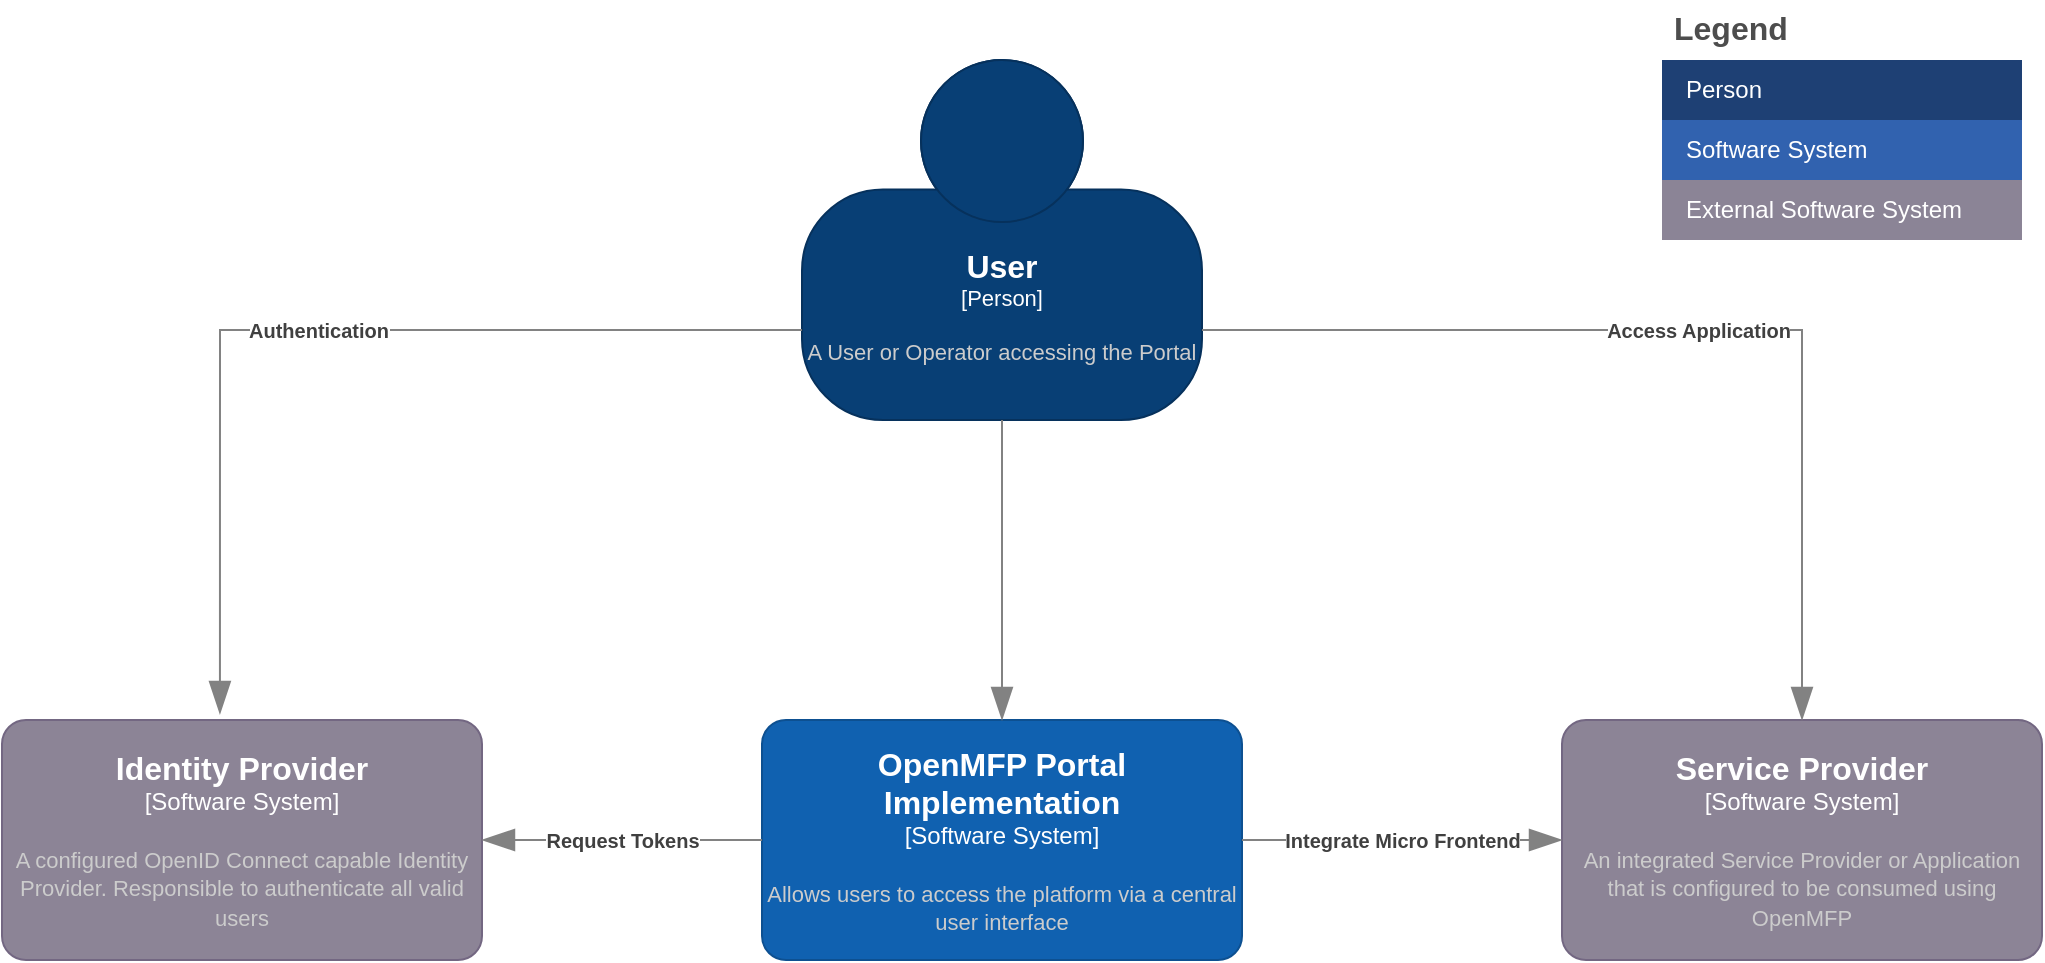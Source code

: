 <mxfile version="26.0.9" pages="4">
  <diagram name="v0-sytstem-context" id="Tb1pcDdVjS0XtuvxBN24">
    <mxGraphModel dx="2284" dy="1374" grid="1" gridSize="10" guides="1" tooltips="1" connect="1" arrows="1" fold="1" page="1" pageScale="1" pageWidth="850" pageHeight="1100" math="0" shadow="0">
      <root>
        <mxCell id="0" />
        <mxCell id="1" parent="0" />
        <object placeholders="1" c4Name="Service Provider" c4Type="Software System" c4Description="An integrated Service Provider or Application that is configured to be consumed using OpenMFP" label="&lt;font style=&quot;font-size: 16px&quot;&gt;&lt;b&gt;%c4Name%&lt;/b&gt;&lt;/font&gt;&lt;div&gt;[%c4Type%]&lt;/div&gt;&lt;br&gt;&lt;div&gt;&lt;font style=&quot;font-size: 11px&quot;&gt;&lt;font color=&quot;#cccccc&quot;&gt;%c4Description%&lt;/font&gt;&lt;/div&gt;" id="8MvEobBrON58EyTWsAEI-4">
          <mxCell style="rounded=1;whiteSpace=wrap;html=1;labelBackgroundColor=none;fillColor=#8C8496;fontColor=#ffffff;align=center;arcSize=10;strokeColor=#736782;metaEdit=1;resizable=0;points=[[0.25,0,0],[0.5,0,0],[0.75,0,0],[1,0.25,0],[1,0.5,0],[1,0.75,0],[0.75,1,0],[0.5,1,0],[0.25,1,0],[0,0.75,0],[0,0.5,0],[0,0.25,0]];" parent="1" vertex="1">
            <mxGeometry x="590" y="390" width="240" height="120" as="geometry" />
          </mxCell>
        </object>
        <object placeholders="1" c4Name="User" c4Type="Person" c4Description="A User or Operator accessing the Portal" label="&lt;font style=&quot;font-size: 16px&quot;&gt;&lt;b&gt;%c4Name%&lt;/b&gt;&lt;/font&gt;&lt;div&gt;[%c4Type%]&lt;/div&gt;&lt;br&gt;&lt;div&gt;&lt;font style=&quot;font-size: 11px&quot;&gt;&lt;font color=&quot;#cccccc&quot;&gt;%c4Description%&lt;/font&gt;&lt;/div&gt;" id="8MvEobBrON58EyTWsAEI-7">
          <mxCell style="html=1;fontSize=11;dashed=0;whiteSpace=wrap;fillColor=#083F75;strokeColor=#06315C;fontColor=#ffffff;shape=mxgraph.c4.person2;align=center;metaEdit=1;points=[[0.5,0,0],[1,0.5,0],[1,0.75,0],[0.75,1,0],[0.5,1,0],[0.25,1,0],[0,0.75,0],[0,0.5,0]];resizable=0;" parent="1" vertex="1">
            <mxGeometry x="210" y="60" width="200" height="180" as="geometry" />
          </mxCell>
        </object>
        <object placeholders="1" c4Name="OpenMFP Portal Implementation" c4Type="Software System" c4Description="Allows users to access the platform via a central user interface" label="&lt;font style=&quot;font-size: 16px&quot;&gt;&lt;b&gt;%c4Name%&lt;/b&gt;&lt;/font&gt;&lt;div&gt;[%c4Type%]&lt;/div&gt;&lt;br&gt;&lt;div&gt;&lt;font style=&quot;font-size: 11px&quot;&gt;&lt;font color=&quot;#cccccc&quot;&gt;%c4Description%&lt;/font&gt;&lt;/div&gt;" id="BtpXkp-0ONnDGfNkwOeq-1">
          <mxCell style="rounded=1;whiteSpace=wrap;html=1;labelBackgroundColor=none;fillColor=#1061B0;fontColor=#ffffff;align=center;arcSize=10;strokeColor=#0D5091;metaEdit=1;resizable=0;points=[[0.25,0,0],[0.5,0,0],[0.75,0,0],[1,0.25,0],[1,0.5,0],[1,0.75,0],[0.75,1,0],[0.5,1,0],[0.25,1,0],[0,0.75,0],[0,0.5,0],[0,0.25,0]];" parent="1" vertex="1">
            <mxGeometry x="190" y="390" width="240" height="120" as="geometry" />
          </mxCell>
        </object>
        <object placeholders="1" c4Name="Identity Provider" c4Type="Software System" c4Description="A configured OpenID Connect capable Identity Provider. Responsible to authenticate all valid users" label="&lt;font style=&quot;font-size: 16px&quot;&gt;&lt;b&gt;%c4Name%&lt;/b&gt;&lt;/font&gt;&lt;div&gt;[%c4Type%]&lt;/div&gt;&lt;br&gt;&lt;div&gt;&lt;font style=&quot;font-size: 11px&quot;&gt;&lt;font color=&quot;#cccccc&quot;&gt;%c4Description%&lt;/font&gt;&lt;/div&gt;" id="BtpXkp-0ONnDGfNkwOeq-2">
          <mxCell style="rounded=1;whiteSpace=wrap;html=1;labelBackgroundColor=none;fillColor=#8C8496;fontColor=#ffffff;align=center;arcSize=10;strokeColor=#736782;metaEdit=1;resizable=0;points=[[0.25,0,0],[0.5,0,0],[0.75,0,0],[1,0.25,0],[1,0.5,0],[1,0.75,0],[0.75,1,0],[0.5,1,0],[0.25,1,0],[0,0.75,0],[0,0.5,0],[0,0.25,0]];" parent="1" vertex="1">
            <mxGeometry x="-190" y="390" width="240" height="120" as="geometry" />
          </mxCell>
        </object>
        <object placeholders="1" c4Type="Relationship" id="BtpXkp-0ONnDGfNkwOeq-6">
          <mxCell style="endArrow=blockThin;html=1;fontSize=10;fontColor=#404040;strokeWidth=1;endFill=1;strokeColor=#828282;elbow=vertical;metaEdit=1;endSize=14;startSize=14;jumpStyle=arc;jumpSize=16;rounded=0;edgeStyle=orthogonalEdgeStyle;exitX=0.5;exitY=1;exitDx=0;exitDy=0;exitPerimeter=0;entryX=0.5;entryY=0;entryDx=0;entryDy=0;entryPerimeter=0;" parent="1" source="8MvEobBrON58EyTWsAEI-7" target="BtpXkp-0ONnDGfNkwOeq-1" edge="1">
            <mxGeometry width="240" relative="1" as="geometry">
              <mxPoint x="280" y="300" as="sourcePoint" />
              <mxPoint x="520" y="300" as="targetPoint" />
            </mxGeometry>
          </mxCell>
        </object>
        <object placeholders="1" c4Type="Relationship" c4Description="Request Tokens" label="&lt;div style=&quot;text-align: left&quot;&gt;&lt;div style=&quot;text-align: center&quot;&gt;&lt;b&gt;%c4Description%&lt;/b&gt;&lt;/div&gt;" id="BtpXkp-0ONnDGfNkwOeq-12">
          <mxCell style="endArrow=blockThin;html=1;fontSize=10;fontColor=#404040;strokeWidth=1;endFill=1;strokeColor=#828282;elbow=vertical;metaEdit=1;endSize=14;startSize=14;jumpStyle=arc;jumpSize=16;rounded=0;edgeStyle=orthogonalEdgeStyle;exitX=0;exitY=0.5;exitDx=0;exitDy=0;exitPerimeter=0;entryX=1;entryY=0.5;entryDx=0;entryDy=0;entryPerimeter=0;" parent="1" source="BtpXkp-0ONnDGfNkwOeq-1" target="BtpXkp-0ONnDGfNkwOeq-2" edge="1">
            <mxGeometry width="240" relative="1" as="geometry">
              <mxPoint x="370" y="620" as="sourcePoint" />
              <mxPoint x="610" y="620" as="targetPoint" />
            </mxGeometry>
          </mxCell>
        </object>
        <object placeholders="1" c4Type="Relationship" c4Description="Authentication" label="&lt;div style=&quot;text-align: left&quot;&gt;&lt;div style=&quot;text-align: center&quot;&gt;&lt;b&gt;%c4Description%&lt;/b&gt;&lt;/div&gt;" id="BtpXkp-0ONnDGfNkwOeq-17">
          <mxCell style="endArrow=blockThin;html=1;fontSize=10;fontColor=#404040;strokeWidth=1;endFill=1;strokeColor=#828282;elbow=vertical;metaEdit=1;endSize=14;startSize=14;jumpStyle=arc;jumpSize=16;rounded=0;edgeStyle=orthogonalEdgeStyle;exitX=0;exitY=0.75;exitDx=0;exitDy=0;exitPerimeter=0;entryX=0.454;entryY=-0.025;entryDx=0;entryDy=0;entryPerimeter=0;" parent="1" source="8MvEobBrON58EyTWsAEI-7" target="BtpXkp-0ONnDGfNkwOeq-2" edge="1">
            <mxGeometry width="240" relative="1" as="geometry">
              <mxPoint x="-90" y="250" as="sourcePoint" />
              <mxPoint x="150" y="250" as="targetPoint" />
            </mxGeometry>
          </mxCell>
        </object>
        <object placeholders="1" c4Type="Relationship" c4Description="Integrate Micro Frontend" label="&lt;div style=&quot;text-align: left&quot;&gt;&lt;div style=&quot;text-align: center&quot;&gt;&lt;b&gt;%c4Description%&lt;/b&gt;&lt;/div&gt;" id="BtpXkp-0ONnDGfNkwOeq-20">
          <mxCell style="endArrow=blockThin;html=1;fontSize=10;fontColor=#404040;strokeWidth=1;endFill=1;strokeColor=#828282;elbow=vertical;metaEdit=1;endSize=14;startSize=14;jumpStyle=arc;jumpSize=16;rounded=0;edgeStyle=orthogonalEdgeStyle;exitX=1;exitY=0.5;exitDx=0;exitDy=0;exitPerimeter=0;entryX=0;entryY=0.5;entryDx=0;entryDy=0;entryPerimeter=0;" parent="1" source="BtpXkp-0ONnDGfNkwOeq-1" target="8MvEobBrON58EyTWsAEI-4" edge="1">
            <mxGeometry width="240" relative="1" as="geometry">
              <mxPoint x="560" y="580" as="sourcePoint" />
              <mxPoint x="800" y="580" as="targetPoint" />
            </mxGeometry>
          </mxCell>
        </object>
        <object placeholders="1" c4Type="Relationship" c4Description="Access Application" label="&lt;div style=&quot;text-align: left&quot;&gt;&lt;div style=&quot;text-align: center&quot;&gt;&lt;b&gt;%c4Description%&lt;/b&gt;&lt;/div&gt;" id="BtpXkp-0ONnDGfNkwOeq-22">
          <mxCell style="endArrow=blockThin;html=1;fontSize=10;fontColor=#404040;strokeWidth=1;endFill=1;strokeColor=#828282;elbow=vertical;metaEdit=1;endSize=14;startSize=14;jumpStyle=arc;jumpSize=16;rounded=0;edgeStyle=orthogonalEdgeStyle;exitX=1;exitY=0.75;exitDx=0;exitDy=0;exitPerimeter=0;entryX=0.5;entryY=0;entryDx=0;entryDy=0;entryPerimeter=0;" parent="1" source="8MvEobBrON58EyTWsAEI-7" target="8MvEobBrON58EyTWsAEI-4" edge="1">
            <mxGeometry x="0.002" width="240" relative="1" as="geometry">
              <mxPoint x="610" y="160" as="sourcePoint" />
              <mxPoint x="850" y="160" as="targetPoint" />
              <mxPoint as="offset" />
            </mxGeometry>
          </mxCell>
        </object>
        <mxCell id="aU3SvOCaSYLSDx2lEKJc-1" value="Legend" style="shape=table;startSize=30;container=1;collapsible=0;childLayout=tableLayout;fontSize=16;align=left;verticalAlign=top;fillColor=none;strokeColor=none;fontColor=#4D4D4D;fontStyle=1;spacingLeft=6;spacing=0;resizable=0;" parent="1" vertex="1">
          <mxGeometry x="640" y="30" width="180" height="120" as="geometry" />
        </mxCell>
        <mxCell id="aU3SvOCaSYLSDx2lEKJc-2" value="" style="shape=tableRow;horizontal=0;startSize=0;swimlaneHead=0;swimlaneBody=0;strokeColor=inherit;top=0;left=0;bottom=0;right=0;collapsible=0;dropTarget=0;fillColor=none;points=[[0,0.5],[1,0.5]];portConstraint=eastwest;fontSize=12;" parent="aU3SvOCaSYLSDx2lEKJc-1" vertex="1">
          <mxGeometry y="30" width="180" height="30" as="geometry" />
        </mxCell>
        <mxCell id="aU3SvOCaSYLSDx2lEKJc-3" value="Person" style="shape=partialRectangle;html=1;whiteSpace=wrap;connectable=0;strokeColor=inherit;overflow=hidden;fillColor=#1E4074;top=0;left=0;bottom=0;right=0;pointerEvents=1;fontSize=12;align=left;fontColor=#FFFFFF;gradientColor=none;spacingLeft=10;spacingRight=4;" parent="aU3SvOCaSYLSDx2lEKJc-2" vertex="1">
          <mxGeometry width="180" height="30" as="geometry">
            <mxRectangle width="180" height="30" as="alternateBounds" />
          </mxGeometry>
        </mxCell>
        <mxCell id="aU3SvOCaSYLSDx2lEKJc-4" value="" style="shape=tableRow;horizontal=0;startSize=0;swimlaneHead=0;swimlaneBody=0;strokeColor=inherit;top=0;left=0;bottom=0;right=0;collapsible=0;dropTarget=0;fillColor=none;points=[[0,0.5],[1,0.5]];portConstraint=eastwest;fontSize=12;" parent="aU3SvOCaSYLSDx2lEKJc-1" vertex="1">
          <mxGeometry y="60" width="180" height="30" as="geometry" />
        </mxCell>
        <mxCell id="aU3SvOCaSYLSDx2lEKJc-5" value="Software System" style="shape=partialRectangle;html=1;whiteSpace=wrap;connectable=0;strokeColor=inherit;overflow=hidden;fillColor=#3162AF;top=0;left=0;bottom=0;right=0;pointerEvents=1;fontSize=12;align=left;fontColor=#FFFFFF;gradientColor=none;spacingLeft=10;spacingRight=4;" parent="aU3SvOCaSYLSDx2lEKJc-4" vertex="1">
          <mxGeometry width="180" height="30" as="geometry">
            <mxRectangle width="180" height="30" as="alternateBounds" />
          </mxGeometry>
        </mxCell>
        <mxCell id="aU3SvOCaSYLSDx2lEKJc-12" value="" style="shape=tableRow;horizontal=0;startSize=0;swimlaneHead=0;swimlaneBody=0;strokeColor=inherit;top=0;left=0;bottom=0;right=0;collapsible=0;dropTarget=0;fillColor=none;points=[[0,0.5],[1,0.5]];portConstraint=eastwest;fontSize=12;" parent="aU3SvOCaSYLSDx2lEKJc-1" vertex="1">
          <mxGeometry y="90" width="180" height="30" as="geometry" />
        </mxCell>
        <mxCell id="aU3SvOCaSYLSDx2lEKJc-13" value="External Software System" style="shape=partialRectangle;html=1;whiteSpace=wrap;connectable=0;strokeColor=inherit;overflow=hidden;fillColor=#8b8496;top=0;left=0;bottom=0;right=0;pointerEvents=1;fontSize=12;align=left;fontColor=#FFFFFF;gradientColor=none;spacingLeft=10;spacingRight=4;" parent="aU3SvOCaSYLSDx2lEKJc-12" vertex="1">
          <mxGeometry width="180" height="30" as="geometry">
            <mxRectangle width="180" height="30" as="alternateBounds" />
          </mxGeometry>
        </mxCell>
      </root>
    </mxGraphModel>
  </diagram>
  <diagram name="v0-container-diagram" id="i_01E4IeCqtGVhMQRh-H">
    <mxGraphModel dx="2284" dy="1374" grid="1" gridSize="10" guides="1" tooltips="1" connect="1" arrows="1" fold="1" page="1" pageScale="1" pageWidth="850" pageHeight="1100" math="0" shadow="0">
      <root>
        <mxCell id="s7oozXB98ijfPbhf4D4z-0" />
        <mxCell id="s7oozXB98ijfPbhf4D4z-1" parent="s7oozXB98ijfPbhf4D4z-0" />
        <object placeholders="1" c4Name="Service Provider" c4Type="Software System" c4Description="An integrated Service Provider or Application that is configured to be consumed using OpenMFP" label="&lt;font style=&quot;font-size: 16px&quot;&gt;&lt;b&gt;%c4Name%&lt;/b&gt;&lt;/font&gt;&lt;div&gt;[%c4Type%]&lt;/div&gt;&lt;br&gt;&lt;div&gt;&lt;font style=&quot;font-size: 11px&quot;&gt;&lt;font color=&quot;#cccccc&quot;&gt;%c4Description%&lt;/font&gt;&lt;/div&gt;" id="s7oozXB98ijfPbhf4D4z-2">
          <mxCell style="rounded=1;whiteSpace=wrap;html=1;labelBackgroundColor=none;fillColor=#8C8496;fontColor=#ffffff;align=center;arcSize=10;strokeColor=#736782;metaEdit=1;resizable=0;points=[[0.25,0,0],[0.5,0,0],[0.75,0,0],[1,0.25,0],[1,0.5,0],[1,0.75,0],[0.75,1,0],[0.5,1,0],[0.25,1,0],[0,0.75,0],[0,0.5,0],[0,0.25,0]];" parent="s7oozXB98ijfPbhf4D4z-1" vertex="1">
            <mxGeometry x="560" y="610" width="240" height="120" as="geometry" />
          </mxCell>
        </object>
        <object placeholders="1" c4Name="User" c4Type="Person" c4Description="A User or Operator accessing the Portal" label="&lt;font style=&quot;font-size: 16px&quot;&gt;&lt;b&gt;%c4Name%&lt;/b&gt;&lt;/font&gt;&lt;div&gt;[%c4Type%]&lt;/div&gt;&lt;br&gt;&lt;div&gt;&lt;font style=&quot;font-size: 11px&quot;&gt;&lt;font color=&quot;#cccccc&quot;&gt;%c4Description%&lt;/font&gt;&lt;/div&gt;" id="s7oozXB98ijfPbhf4D4z-3">
          <mxCell style="html=1;fontSize=11;dashed=0;whiteSpace=wrap;fillColor=#083F75;strokeColor=#06315C;fontColor=#ffffff;shape=mxgraph.c4.person2;align=center;metaEdit=1;points=[[0.5,0,0],[1,0.5,0],[1,0.75,0],[0.75,1,0],[0.5,1,0],[0.25,1,0],[0,0.75,0],[0,0.5,0]];resizable=0;" parent="s7oozXB98ijfPbhf4D4z-1" vertex="1">
            <mxGeometry x="120" y="100" width="200" height="180" as="geometry" />
          </mxCell>
        </object>
        <object placeholders="1" c4Name="Identity Provider" c4Type="Software System" c4Description="A configured OpenID Connect capable Identity Provider. Responsible to authenticate all valid users" label="&lt;font style=&quot;font-size: 16px&quot;&gt;&lt;b&gt;%c4Name%&lt;/b&gt;&lt;/font&gt;&lt;div&gt;[%c4Type%]&lt;/div&gt;&lt;br&gt;&lt;div&gt;&lt;font style=&quot;font-size: 11px&quot;&gt;&lt;font color=&quot;#cccccc&quot;&gt;%c4Description%&lt;/font&gt;&lt;/div&gt;" id="s7oozXB98ijfPbhf4D4z-5">
          <mxCell style="rounded=1;whiteSpace=wrap;html=1;labelBackgroundColor=none;fillColor=#8C8496;fontColor=#ffffff;align=center;arcSize=10;strokeColor=#736782;metaEdit=1;resizable=0;points=[[0.25,0,0],[0.5,0,0],[0.75,0,0],[1,0.25,0],[1,0.5,0],[1,0.75,0],[0.75,1,0],[0.5,1,0],[0.25,1,0],[0,0.75,0],[0,0.5,0],[0,0.25,0]];" parent="s7oozXB98ijfPbhf4D4z-1" vertex="1">
            <mxGeometry x="-510" y="441" width="240" height="120" as="geometry" />
          </mxCell>
        </object>
        <object placeholders="1" c4Type="Relationship" c4Description="Request Tokens" label="&lt;div style=&quot;text-align: left&quot;&gt;&lt;div style=&quot;text-align: center&quot;&gt;&lt;b&gt;%c4Description%&lt;/b&gt;&lt;/div&gt;" id="s7oozXB98ijfPbhf4D4z-7">
          <mxCell style="endArrow=blockThin;html=1;fontSize=10;fontColor=#404040;strokeWidth=1;endFill=1;strokeColor=#828282;elbow=vertical;metaEdit=1;endSize=14;startSize=14;jumpStyle=arc;jumpSize=16;rounded=0;edgeStyle=orthogonalEdgeStyle;exitX=0;exitY=0.25;exitDx=0;exitDy=0;exitPerimeter=0;entryX=1;entryY=0.25;entryDx=0;entryDy=0;entryPerimeter=0;" parent="s7oozXB98ijfPbhf4D4z-1" source="P4I_DsqkUMy6fTGGDz5t-1" target="s7oozXB98ijfPbhf4D4z-5" edge="1">
            <mxGeometry x="-0.003" y="-10" width="240" relative="1" as="geometry">
              <mxPoint x="190" y="450" as="sourcePoint" />
              <mxPoint x="610" y="620" as="targetPoint" />
              <mxPoint x="10" y="-10" as="offset" />
            </mxGeometry>
          </mxCell>
        </object>
        <object placeholders="1" c4Name="OpenMFP Implementation" c4Type="SystemScopeBoundary" c4Application="Software System" label="&lt;font style=&quot;font-size: 16px&quot;&gt;&lt;b&gt;&lt;div style=&quot;text-align: left&quot;&gt;%c4Name%&lt;/div&gt;&lt;/b&gt;&lt;/font&gt;&lt;div style=&quot;text-align: left&quot;&gt;[%c4Application%]&lt;/div&gt;" id="P4I_DsqkUMy6fTGGDz5t-0">
          <mxCell style="rounded=1;fontSize=11;whiteSpace=wrap;html=1;dashed=1;arcSize=20;fillColor=none;strokeColor=#666666;fontColor=#333333;labelBackgroundColor=none;align=left;verticalAlign=bottom;labelBorderColor=none;spacingTop=0;spacing=10;dashPattern=8 4;metaEdit=1;rotatable=0;perimeter=rectanglePerimeter;noLabel=0;labelPadding=0;allowArrows=0;connectable=0;expand=0;recursiveResize=0;editable=1;pointerEvents=0;absoluteArcSize=1;points=[[0.25,0,0],[0.5,0,0],[0.75,0,0],[1,0.25,0],[1,0.5,0],[1,0.75,0],[0.75,1,0],[0.5,1,0],[0.25,1,0],[0,0.75,0],[0,0.5,0],[0,0.25,0]];" parent="s7oozXB98ijfPbhf4D4z-1" vertex="1">
            <mxGeometry x="-240" y="400" width="610" height="520" as="geometry" />
          </mxCell>
        </object>
        <object placeholders="1" c4Name="Web Application" c4Type="Container" c4Technology="TypeScript and Angular" c4Description="Implementation of the OpenMFP portal-ui and portal-server libraries to serve as central portal" label="&lt;font style=&quot;font-size: 16px&quot;&gt;&lt;b&gt;%c4Name%&lt;/b&gt;&lt;/font&gt;&lt;div&gt;[%c4Type%:&amp;nbsp;%c4Technology%]&lt;/div&gt;&lt;br&gt;&lt;div&gt;&lt;font style=&quot;font-size: 11px&quot;&gt;&lt;font color=&quot;#E6E6E6&quot;&gt;%c4Description%&lt;/font&gt;&lt;/div&gt;" id="P4I_DsqkUMy6fTGGDz5t-1">
          <mxCell style="shape=mxgraph.c4.webBrowserContainer2;whiteSpace=wrap;html=1;boundedLbl=1;rounded=0;labelBackgroundColor=none;strokeColor=#118ACD;fillColor=#23A2D9;strokeColor=#118ACD;strokeColor2=#0E7DAD;fontSize=12;fontColor=#ffffff;align=center;metaEdit=1;points=[[0.5,0,0],[1,0.25,0],[1,0.5,0],[1,0.75,0],[0.5,1,0],[0,0.75,0],[0,0.5,0],[0,0.25,0]];resizable=0;" parent="s7oozXB98ijfPbhf4D4z-1" vertex="1">
            <mxGeometry x="100" y="430" width="240" height="160" as="geometry" />
          </mxCell>
        </object>
        <object placeholders="1" c4Type="Relationship" c4Technology="HTTPS" c4Description="authenticate" label="&lt;div style=&quot;text-align: left&quot;&gt;&lt;div style=&quot;text-align: center&quot;&gt;&lt;b&gt;%c4Description%&lt;/b&gt;&lt;/div&gt;&lt;div style=&quot;text-align: center&quot;&gt;[%c4Technology%]&lt;/div&gt;&lt;/div&gt;" id="P4I_DsqkUMy6fTGGDz5t-3">
          <mxCell style="endArrow=blockThin;html=1;fontSize=10;fontColor=#404040;strokeWidth=1;endFill=1;strokeColor=#828282;elbow=vertical;metaEdit=1;endSize=14;startSize=14;jumpStyle=arc;jumpSize=16;rounded=0;edgeStyle=orthogonalEdgeStyle;exitX=0;exitY=0.75;exitDx=0;exitDy=0;exitPerimeter=0;entryX=0.5;entryY=0;entryDx=0;entryDy=0;entryPerimeter=0;" parent="s7oozXB98ijfPbhf4D4z-1" source="s7oozXB98ijfPbhf4D4z-3" target="s7oozXB98ijfPbhf4D4z-5" edge="1">
            <mxGeometry width="240" relative="1" as="geometry">
              <mxPoint x="-190" y="370" as="sourcePoint" />
              <mxPoint x="50" y="370" as="targetPoint" />
            </mxGeometry>
          </mxCell>
        </object>
        <object placeholders="1" c4Type="Relationship" c4Technology="HTTPS" c4Description="Access Application" label="&lt;div style=&quot;text-align: left&quot;&gt;&lt;div style=&quot;text-align: center&quot;&gt;&lt;b&gt;%c4Description%&lt;/b&gt;&lt;/div&gt;&lt;div style=&quot;text-align: center&quot;&gt;[%c4Technology%]&lt;/div&gt;&lt;/div&gt;" id="P4I_DsqkUMy6fTGGDz5t-6">
          <mxCell style="endArrow=blockThin;html=1;fontSize=10;fontColor=#404040;strokeWidth=1;endFill=1;strokeColor=#828282;elbow=vertical;metaEdit=1;endSize=14;startSize=14;jumpStyle=arc;jumpSize=16;rounded=0;edgeStyle=orthogonalEdgeStyle;exitX=1;exitY=0.75;exitDx=0;exitDy=0;exitPerimeter=0;" parent="s7oozXB98ijfPbhf4D4z-1" source="s7oozXB98ijfPbhf4D4z-3" target="s7oozXB98ijfPbhf4D4z-2" edge="1">
            <mxGeometry width="240" relative="1" as="geometry">
              <mxPoint x="590" y="230" as="sourcePoint" />
              <mxPoint x="830" y="230" as="targetPoint" />
            </mxGeometry>
          </mxCell>
        </object>
        <object placeholders="1" c4Type="Relationship" c4Technology="HTTPS" c4Description="Visit Portal Pages" label="&lt;div style=&quot;text-align: left&quot;&gt;&lt;div style=&quot;text-align: center&quot;&gt;&lt;b&gt;%c4Description%&lt;/b&gt;&lt;/div&gt;&lt;div style=&quot;text-align: center&quot;&gt;[%c4Technology%]&lt;/div&gt;&lt;/div&gt;" id="P4I_DsqkUMy6fTGGDz5t-7">
          <mxCell style="endArrow=blockThin;html=1;fontSize=10;fontColor=#404040;strokeWidth=1;endFill=1;strokeColor=#828282;elbow=vertical;metaEdit=1;endSize=14;startSize=14;jumpStyle=arc;jumpSize=16;rounded=0;edgeStyle=orthogonalEdgeStyle;exitX=0.5;exitY=1;exitDx=0;exitDy=0;exitPerimeter=0;entryX=0.5;entryY=0;entryDx=0;entryDy=0;entryPerimeter=0;" parent="s7oozXB98ijfPbhf4D4z-1" source="s7oozXB98ijfPbhf4D4z-3" target="P4I_DsqkUMy6fTGGDz5t-1" edge="1">
            <mxGeometry width="240" relative="1" as="geometry">
              <mxPoint x="270" y="330" as="sourcePoint" />
              <mxPoint x="510" y="330" as="targetPoint" />
            </mxGeometry>
          </mxCell>
        </object>
        <object placeholders="1" c4Type="Relationship" c4Technology="HTTPS" c4Description="Request Micro Frontend Configuration" label="&lt;div style=&quot;text-align: left&quot;&gt;&lt;div style=&quot;text-align: center&quot;&gt;&lt;b&gt;%c4Description%&lt;/b&gt;&lt;/div&gt;&lt;div style=&quot;text-align: center&quot;&gt;[%c4Technology%]&lt;/div&gt;&lt;/div&gt;" id="P4I_DsqkUMy6fTGGDz5t-8">
          <mxCell style="endArrow=blockThin;html=1;fontSize=10;fontColor=#404040;strokeWidth=1;endFill=1;strokeColor=#828282;elbow=vertical;metaEdit=1;endSize=14;startSize=14;jumpStyle=arc;jumpSize=16;rounded=0;edgeStyle=orthogonalEdgeStyle;exitX=1;exitY=0.5;exitDx=0;exitDy=0;exitPerimeter=0;entryX=0;entryY=0.75;entryDx=0;entryDy=0;entryPerimeter=0;" parent="s7oozXB98ijfPbhf4D4z-1" target="s7oozXB98ijfPbhf4D4z-2" edge="1">
            <mxGeometry x="0.162" width="240" relative="1" as="geometry">
              <mxPoint x="340" y="810" as="sourcePoint" />
              <mxPoint x="700" y="580" as="targetPoint" />
              <Array as="points">
                <mxPoint x="340" y="807" />
                <mxPoint x="470" y="807" />
                <mxPoint x="470" y="700" />
              </Array>
              <mxPoint as="offset" />
            </mxGeometry>
          </mxCell>
        </object>
        <object placeholders="1" c4Type="Relationship" c4Technology="HTTPS" c4Description="Request Valid Content Configurations" label="&lt;div style=&quot;text-align: left&quot;&gt;&lt;div style=&quot;text-align: center&quot;&gt;&lt;b&gt;%c4Description%&lt;/b&gt;&lt;/div&gt;&lt;div style=&quot;text-align: center&quot;&gt;[%c4Technology%]&lt;/div&gt;&lt;/div&gt;" id="P4I_DsqkUMy6fTGGDz5t-9">
          <mxCell style="endArrow=blockThin;html=1;fontSize=10;fontColor=#404040;strokeWidth=1;endFill=1;strokeColor=#828282;elbow=vertical;metaEdit=1;endSize=14;startSize=14;jumpStyle=arc;jumpSize=16;rounded=0;edgeStyle=orthogonalEdgeStyle;exitX=0;exitY=0.75;exitDx=0;exitDy=0;exitPerimeter=0;entryX=0.5;entryY=0;entryDx=0;entryDy=0;entryPerimeter=0;" parent="s7oozXB98ijfPbhf4D4z-1" source="P4I_DsqkUMy6fTGGDz5t-1" target="iLPVrTR3YLKy6KC6v4CA-0" edge="1">
            <mxGeometry y="-20" width="240" relative="1" as="geometry">
              <mxPoint x="349" y="817" as="sourcePoint" />
              <mxPoint x="750" y="620" as="targetPoint" />
              <mxPoint as="offset" />
            </mxGeometry>
          </mxCell>
        </object>
        <object placeholders="1" c4Type="Relationship" c4Description="Integrate Micro Frontend at runtime" label="&lt;div style=&quot;text-align: left&quot;&gt;&lt;div style=&quot;text-align: center&quot;&gt;&lt;b&gt;%c4Description%&lt;/b&gt;&lt;/div&gt;" id="P4I_DsqkUMy6fTGGDz5t-10">
          <mxCell style="endArrow=blockThin;html=1;fontSize=10;fontColor=#404040;strokeWidth=1;endFill=1;strokeColor=#828282;elbow=vertical;metaEdit=1;endSize=14;startSize=14;jumpStyle=arc;jumpSize=16;rounded=0;edgeStyle=orthogonalEdgeStyle;exitX=1;exitY=0.5;exitDx=0;exitDy=0;exitPerimeter=0;entryX=0;entryY=0.25;entryDx=0;entryDy=0;entryPerimeter=0;dashed=1;" parent="s7oozXB98ijfPbhf4D4z-1" source="P4I_DsqkUMy6fTGGDz5t-1" target="s7oozXB98ijfPbhf4D4z-2" edge="1">
            <mxGeometry x="0.105" width="240" relative="1" as="geometry">
              <mxPoint x="460" y="510" as="sourcePoint" />
              <mxPoint x="700" y="510" as="targetPoint" />
              <Array as="points">
                <mxPoint x="470" y="510" />
                <mxPoint x="470" y="640" />
              </Array>
              <mxPoint as="offset" />
            </mxGeometry>
          </mxCell>
        </object>
        <object placeholders="1" c4Name="API Server" c4Type="Container" c4Technology="Kubernetes API Server" c4Description="Kubernetes API Server to store Custom Resource Definitions" label="&lt;font style=&quot;font-size: 16px&quot;&gt;&lt;b&gt;%c4Name%&lt;/b&gt;&lt;/font&gt;&lt;div&gt;[%c4Type%:&amp;nbsp;%c4Technology%]&lt;/div&gt;&lt;br&gt;&lt;div&gt;&lt;font style=&quot;font-size: 11px&quot;&gt;&lt;font color=&quot;#E6E6E6&quot;&gt;%c4Description%&lt;/font&gt;&lt;/div&gt;" id="iLPVrTR3YLKy6KC6v4CA-0">
          <mxCell style="shape=cylinder3;size=15;whiteSpace=wrap;html=1;boundedLbl=1;rounded=0;labelBackgroundColor=none;fillColor=#23A2D9;fontSize=12;fontColor=#ffffff;align=center;strokeColor=#0E7DAD;metaEdit=1;points=[[0.5,0,0],[1,0.25,0],[1,0.5,0],[1,0.75,0],[0.5,1,0],[0,0.75,0],[0,0.5,0],[0,0.25,0]];resizable=0;" parent="s7oozXB98ijfPbhf4D4z-1" vertex="1">
            <mxGeometry x="-210" y="600" width="240" height="120" as="geometry" />
          </mxCell>
        </object>
        <object placeholders="1" c4Type="Relationship" c4Technology="HTTPS" c4Description="Manage Content Configuration Resources" label="&lt;div style=&quot;text-align: left&quot;&gt;&lt;div style=&quot;text-align: center&quot;&gt;&lt;b&gt;%c4Description%&lt;/b&gt;&lt;/div&gt;&lt;div style=&quot;text-align: center&quot;&gt;[%c4Technology%]&lt;/div&gt;&lt;/div&gt;" id="iLPVrTR3YLKy6KC6v4CA-1">
          <mxCell style="endArrow=blockThin;html=1;fontSize=10;fontColor=#404040;strokeWidth=1;endFill=1;strokeColor=#828282;elbow=vertical;metaEdit=1;endSize=14;startSize=14;jumpStyle=arc;jumpSize=16;rounded=0;edgeStyle=orthogonalEdgeStyle;exitX=0;exitY=0.5;exitDx=0;exitDy=0;exitPerimeter=0;entryX=0.5;entryY=1;entryDx=0;entryDy=0;entryPerimeter=0;" parent="s7oozXB98ijfPbhf4D4z-1" source="d7If0c2bekjf-R8Ma4Ya-13" target="iLPVrTR3YLKy6KC6v4CA-0" edge="1">
            <mxGeometry y="20" width="240" relative="1" as="geometry">
              <mxPoint x="100" y="810" as="sourcePoint" />
              <mxPoint x="80" y="850" as="targetPoint" />
              <mxPoint as="offset" />
            </mxGeometry>
          </mxCell>
        </object>
        <mxCell id="d7If0c2bekjf-R8Ma4Ya-0" value="Legend" style="shape=table;startSize=30;container=1;collapsible=0;childLayout=tableLayout;fontSize=16;align=left;verticalAlign=top;fillColor=none;strokeColor=none;fontColor=#4D4D4D;fontStyle=1;spacingLeft=6;spacing=0;resizable=0;" parent="s7oozXB98ijfPbhf4D4z-1" vertex="1">
          <mxGeometry x="650" y="90" width="180" height="120" as="geometry" />
        </mxCell>
        <mxCell id="d7If0c2bekjf-R8Ma4Ya-1" value="" style="shape=tableRow;horizontal=0;startSize=0;swimlaneHead=0;swimlaneBody=0;strokeColor=inherit;top=0;left=0;bottom=0;right=0;collapsible=0;dropTarget=0;fillColor=none;points=[[0,0.5],[1,0.5]];portConstraint=eastwest;fontSize=12;" parent="d7If0c2bekjf-R8Ma4Ya-0" vertex="1">
          <mxGeometry y="30" width="180" height="30" as="geometry" />
        </mxCell>
        <mxCell id="d7If0c2bekjf-R8Ma4Ya-2" value="Person" style="shape=partialRectangle;html=1;whiteSpace=wrap;connectable=0;strokeColor=inherit;overflow=hidden;fillColor=#1E4074;top=0;left=0;bottom=0;right=0;pointerEvents=1;fontSize=12;align=left;fontColor=#FFFFFF;gradientColor=none;spacingLeft=10;spacingRight=4;" parent="d7If0c2bekjf-R8Ma4Ya-1" vertex="1">
          <mxGeometry width="180" height="30" as="geometry">
            <mxRectangle width="180" height="30" as="alternateBounds" />
          </mxGeometry>
        </mxCell>
        <mxCell id="d7If0c2bekjf-R8Ma4Ya-5" value="" style="shape=tableRow;horizontal=0;startSize=0;swimlaneHead=0;swimlaneBody=0;strokeColor=inherit;top=0;left=0;bottom=0;right=0;collapsible=0;dropTarget=0;fillColor=none;points=[[0,0.5],[1,0.5]];portConstraint=eastwest;fontSize=12;" parent="d7If0c2bekjf-R8Ma4Ya-0" vertex="1">
          <mxGeometry y="60" width="180" height="30" as="geometry" />
        </mxCell>
        <mxCell id="d7If0c2bekjf-R8Ma4Ya-6" value="Container" style="shape=partialRectangle;html=1;whiteSpace=wrap;connectable=0;strokeColor=inherit;overflow=hidden;fillColor=#52a2d8;top=0;left=0;bottom=0;right=0;pointerEvents=1;fontSize=12;align=left;fontColor=#FFFFFF;gradientColor=none;spacingLeft=10;spacingRight=4;" parent="d7If0c2bekjf-R8Ma4Ya-5" vertex="1">
          <mxGeometry width="180" height="30" as="geometry">
            <mxRectangle width="180" height="30" as="alternateBounds" />
          </mxGeometry>
        </mxCell>
        <mxCell id="d7If0c2bekjf-R8Ma4Ya-11" value="" style="shape=tableRow;horizontal=0;startSize=0;swimlaneHead=0;swimlaneBody=0;strokeColor=inherit;top=0;left=0;bottom=0;right=0;collapsible=0;dropTarget=0;fillColor=none;points=[[0,0.5],[1,0.5]];portConstraint=eastwest;fontSize=12;" parent="d7If0c2bekjf-R8Ma4Ya-0" vertex="1">
          <mxGeometry y="90" width="180" height="30" as="geometry" />
        </mxCell>
        <mxCell id="d7If0c2bekjf-R8Ma4Ya-12" value="External Software System" style="shape=partialRectangle;html=1;whiteSpace=wrap;connectable=0;strokeColor=inherit;overflow=hidden;fillColor=#8b8496;top=0;left=0;bottom=0;right=0;pointerEvents=1;fontSize=12;align=left;fontColor=#FFFFFF;gradientColor=none;spacingLeft=10;spacingRight=4;" parent="d7If0c2bekjf-R8Ma4Ya-11" vertex="1">
          <mxGeometry width="180" height="30" as="geometry">
            <mxRectangle width="180" height="30" as="alternateBounds" />
          </mxGeometry>
        </mxCell>
        <object placeholders="1" c4Name="Extension&#xa;Kubernetes Operator" c4Type="Container" c4Technology="golang" c4Description="Extension Manager Operator to retrieve, discover and validate Micro Frontend configurations" label="&lt;font style=&quot;font-size: 16px&quot;&gt;&lt;b&gt;%c4Name%&lt;/b&gt;&lt;/font&gt;&lt;div&gt;[%c4Type%: %c4Technology%]&lt;/div&gt;&lt;br&gt;&lt;div&gt;&lt;font style=&quot;font-size: 11px&quot;&gt;&lt;font color=&quot;#E6E6E6&quot;&gt;%c4Description%&lt;/font&gt;&lt;/div&gt;" id="d7If0c2bekjf-R8Ma4Ya-13">
          <mxCell style="rounded=1;whiteSpace=wrap;html=1;fontSize=11;labelBackgroundColor=none;fillColor=#23A2D9;fontColor=#ffffff;align=center;arcSize=10;strokeColor=#0E7DAD;metaEdit=1;resizable=0;points=[[0.25,0,0],[0.5,0,0],[0.75,0,0],[1,0.25,0],[1,0.5,0],[1,0.75,0],[0.75,1,0],[0.5,1,0],[0.25,1,0],[0,0.75,0],[0,0.5,0],[0,0.25,0]];" parent="s7oozXB98ijfPbhf4D4z-1" vertex="1">
            <mxGeometry x="100" y="750" width="240" height="120" as="geometry" />
          </mxCell>
        </object>
      </root>
    </mxGraphModel>
  </diagram>
  <diagram name="v1-system-context" id="Sk5D2Tg4J3OiqPv7UvTx">
    <mxGraphModel dx="2284" dy="1374" grid="1" gridSize="10" guides="1" tooltips="1" connect="1" arrows="1" fold="1" page="1" pageScale="1" pageWidth="850" pageHeight="1100" math="0" shadow="0">
      <root>
        <mxCell id="yGsKOShvPfhIkDOh7hag-0" />
        <mxCell id="yGsKOShvPfhIkDOh7hag-1" parent="yGsKOShvPfhIkDOh7hag-0" />
        <object placeholders="1" c4Name="Service Provider" c4Type="Software System" c4Description="An integrated Service Provider or Application that is configured to be consumed using OpenMFP" label="&lt;font style=&quot;font-size: 16px&quot;&gt;&lt;b&gt;%c4Name%&lt;/b&gt;&lt;/font&gt;&lt;div&gt;[%c4Type%]&lt;/div&gt;&lt;br&gt;&lt;div&gt;&lt;font style=&quot;font-size: 11px&quot;&gt;&lt;font color=&quot;#cccccc&quot;&gt;%c4Description%&lt;/font&gt;&lt;/div&gt;" id="yGsKOShvPfhIkDOh7hag-2">
          <mxCell style="rounded=1;whiteSpace=wrap;html=1;labelBackgroundColor=none;fillColor=#8C8496;fontColor=#ffffff;align=center;arcSize=10;strokeColor=#736782;metaEdit=1;resizable=0;points=[[0.25,0,0],[0.5,0,0],[0.75,0,0],[1,0.25,0],[1,0.5,0],[1,0.75,0],[0.75,1,0],[0.5,1,0],[0.25,1,0],[0,0.75,0],[0,0.5,0],[0,0.25,0]];" parent="yGsKOShvPfhIkDOh7hag-1" vertex="1">
            <mxGeometry x="590" y="390" width="240" height="120" as="geometry" />
          </mxCell>
        </object>
        <object placeholders="1" c4Name="User" c4Type="Person" c4Description="A User or Operator accessing the Portal" label="&lt;font style=&quot;font-size: 16px&quot;&gt;&lt;b&gt;%c4Name%&lt;/b&gt;&lt;/font&gt;&lt;div&gt;[%c4Type%]&lt;/div&gt;&lt;br&gt;&lt;div&gt;&lt;font style=&quot;font-size: 11px&quot;&gt;&lt;font color=&quot;#cccccc&quot;&gt;%c4Description%&lt;/font&gt;&lt;/div&gt;" id="yGsKOShvPfhIkDOh7hag-3">
          <mxCell style="html=1;fontSize=11;dashed=0;whiteSpace=wrap;fillColor=#083F75;strokeColor=#06315C;fontColor=#ffffff;shape=mxgraph.c4.person2;align=center;metaEdit=1;points=[[0.5,0,0],[1,0.5,0],[1,0.75,0],[0.75,1,0],[0.5,1,0],[0.25,1,0],[0,0.75,0],[0,0.5,0]];resizable=0;" parent="yGsKOShvPfhIkDOh7hag-1" vertex="1">
            <mxGeometry x="210" y="60" width="200" height="180" as="geometry" />
          </mxCell>
        </object>
        <object placeholders="1" c4Name="OpenMFP Portal Implementation" c4Type="Software System" c4Description="Allows users to access the platform via a central user interface" label="&lt;font style=&quot;font-size: 16px&quot;&gt;&lt;b&gt;%c4Name%&lt;/b&gt;&lt;/font&gt;&lt;div&gt;[%c4Type%]&lt;/div&gt;&lt;br&gt;&lt;div&gt;&lt;font style=&quot;font-size: 11px&quot;&gt;&lt;font color=&quot;#cccccc&quot;&gt;%c4Description%&lt;/font&gt;&lt;/div&gt;" id="yGsKOShvPfhIkDOh7hag-4">
          <mxCell style="rounded=1;whiteSpace=wrap;html=1;labelBackgroundColor=none;fillColor=#1061B0;fontColor=#ffffff;align=center;arcSize=10;strokeColor=#0D5091;metaEdit=1;resizable=0;points=[[0.25,0,0],[0.5,0,0],[0.75,0,0],[1,0.25,0],[1,0.5,0],[1,0.75,0],[0.75,1,0],[0.5,1,0],[0.25,1,0],[0,0.75,0],[0,0.5,0],[0,0.25,0]];" parent="yGsKOShvPfhIkDOh7hag-1" vertex="1">
            <mxGeometry x="190" y="390" width="240" height="120" as="geometry" />
          </mxCell>
        </object>
        <object placeholders="1" c4Name="Identity Provider" c4Type="Software System" c4Description="A configured OpenID Connect capable Identity Provider. Responsible to authenticate all valid users" label="&lt;font style=&quot;font-size: 16px&quot;&gt;&lt;b&gt;%c4Name%&lt;/b&gt;&lt;/font&gt;&lt;div&gt;[%c4Type%]&lt;/div&gt;&lt;br&gt;&lt;div&gt;&lt;font style=&quot;font-size: 11px&quot;&gt;&lt;font color=&quot;#cccccc&quot;&gt;%c4Description%&lt;/font&gt;&lt;/div&gt;" id="yGsKOShvPfhIkDOh7hag-5">
          <mxCell style="rounded=1;whiteSpace=wrap;html=1;labelBackgroundColor=none;fillColor=#8C8496;fontColor=#ffffff;align=center;arcSize=10;strokeColor=#736782;metaEdit=1;resizable=0;points=[[0.25,0,0],[0.5,0,0],[0.75,0,0],[1,0.25,0],[1,0.5,0],[1,0.75,0],[0.75,1,0],[0.5,1,0],[0.25,1,0],[0,0.75,0],[0,0.5,0],[0,0.25,0]];" parent="yGsKOShvPfhIkDOh7hag-1" vertex="1">
            <mxGeometry x="-190" y="390" width="240" height="120" as="geometry" />
          </mxCell>
        </object>
        <object placeholders="1" c4Type="Relationship" id="yGsKOShvPfhIkDOh7hag-6">
          <mxCell style="endArrow=blockThin;html=1;fontSize=10;fontColor=#404040;strokeWidth=1;endFill=1;strokeColor=#828282;elbow=vertical;metaEdit=1;endSize=14;startSize=14;jumpStyle=arc;jumpSize=16;rounded=0;edgeStyle=orthogonalEdgeStyle;exitX=0.5;exitY=1;exitDx=0;exitDy=0;exitPerimeter=0;entryX=0.5;entryY=0;entryDx=0;entryDy=0;entryPerimeter=0;" parent="yGsKOShvPfhIkDOh7hag-1" source="yGsKOShvPfhIkDOh7hag-3" target="yGsKOShvPfhIkDOh7hag-4" edge="1">
            <mxGeometry width="240" relative="1" as="geometry">
              <mxPoint x="280" y="300" as="sourcePoint" />
              <mxPoint x="520" y="300" as="targetPoint" />
            </mxGeometry>
          </mxCell>
        </object>
        <object placeholders="1" c4Type="Relationship" c4Description="Request Tokens" label="&lt;div style=&quot;text-align: left&quot;&gt;&lt;div style=&quot;text-align: center&quot;&gt;&lt;b&gt;%c4Description%&lt;/b&gt;&lt;/div&gt;" id="yGsKOShvPfhIkDOh7hag-7">
          <mxCell style="endArrow=blockThin;html=1;fontSize=10;fontColor=#404040;strokeWidth=1;endFill=1;strokeColor=#828282;elbow=vertical;metaEdit=1;endSize=14;startSize=14;jumpStyle=arc;jumpSize=16;rounded=0;edgeStyle=orthogonalEdgeStyle;exitX=0;exitY=0.5;exitDx=0;exitDy=0;exitPerimeter=0;entryX=1;entryY=0.5;entryDx=0;entryDy=0;entryPerimeter=0;" parent="yGsKOShvPfhIkDOh7hag-1" source="yGsKOShvPfhIkDOh7hag-4" target="yGsKOShvPfhIkDOh7hag-5" edge="1">
            <mxGeometry width="240" relative="1" as="geometry">
              <mxPoint x="370" y="620" as="sourcePoint" />
              <mxPoint x="610" y="620" as="targetPoint" />
            </mxGeometry>
          </mxCell>
        </object>
        <object placeholders="1" c4Type="Relationship" c4Description="Authentication" label="&lt;div style=&quot;text-align: left&quot;&gt;&lt;div style=&quot;text-align: center&quot;&gt;&lt;b&gt;%c4Description%&lt;/b&gt;&lt;/div&gt;" id="yGsKOShvPfhIkDOh7hag-8">
          <mxCell style="endArrow=blockThin;html=1;fontSize=10;fontColor=#404040;strokeWidth=1;endFill=1;strokeColor=#828282;elbow=vertical;metaEdit=1;endSize=14;startSize=14;jumpStyle=arc;jumpSize=16;rounded=0;edgeStyle=orthogonalEdgeStyle;exitX=0;exitY=0.75;exitDx=0;exitDy=0;exitPerimeter=0;entryX=0.454;entryY=-0.025;entryDx=0;entryDy=0;entryPerimeter=0;" parent="yGsKOShvPfhIkDOh7hag-1" source="yGsKOShvPfhIkDOh7hag-3" target="yGsKOShvPfhIkDOh7hag-5" edge="1">
            <mxGeometry width="240" relative="1" as="geometry">
              <mxPoint x="-90" y="250" as="sourcePoint" />
              <mxPoint x="150" y="250" as="targetPoint" />
            </mxGeometry>
          </mxCell>
        </object>
        <object placeholders="1" c4Type="Relationship" c4Description="Integrate Service" label="&lt;div style=&quot;text-align: left&quot;&gt;&lt;div style=&quot;text-align: center&quot;&gt;&lt;b&gt;%c4Description%&lt;/b&gt;&lt;/div&gt;" id="yGsKOShvPfhIkDOh7hag-9">
          <mxCell style="endArrow=blockThin;html=1;fontSize=10;fontColor=#404040;strokeWidth=1;endFill=1;strokeColor=#828282;elbow=vertical;metaEdit=1;endSize=14;startSize=14;jumpStyle=arc;jumpSize=16;rounded=0;edgeStyle=orthogonalEdgeStyle;exitX=1;exitY=0.5;exitDx=0;exitDy=0;exitPerimeter=0;entryX=0;entryY=0.5;entryDx=0;entryDy=0;entryPerimeter=0;" parent="yGsKOShvPfhIkDOh7hag-1" source="yGsKOShvPfhIkDOh7hag-4" target="yGsKOShvPfhIkDOh7hag-2" edge="1">
            <mxGeometry width="240" relative="1" as="geometry">
              <mxPoint x="560" y="580" as="sourcePoint" />
              <mxPoint x="800" y="580" as="targetPoint" />
            </mxGeometry>
          </mxCell>
        </object>
        <object placeholders="1" c4Type="Relationship" c4Description="Access Application" label="&lt;div style=&quot;text-align: left&quot;&gt;&lt;div style=&quot;text-align: center&quot;&gt;&lt;b&gt;%c4Description%&lt;/b&gt;&lt;/div&gt;" id="yGsKOShvPfhIkDOh7hag-10">
          <mxCell style="endArrow=blockThin;html=1;fontSize=10;fontColor=#404040;strokeWidth=1;endFill=1;strokeColor=#828282;elbow=vertical;metaEdit=1;endSize=14;startSize=14;jumpStyle=arc;jumpSize=16;rounded=0;edgeStyle=orthogonalEdgeStyle;exitX=1;exitY=0.75;exitDx=0;exitDy=0;exitPerimeter=0;entryX=0.5;entryY=0;entryDx=0;entryDy=0;entryPerimeter=0;" parent="yGsKOShvPfhIkDOh7hag-1" source="yGsKOShvPfhIkDOh7hag-3" target="yGsKOShvPfhIkDOh7hag-2" edge="1">
            <mxGeometry x="0.002" width="240" relative="1" as="geometry">
              <mxPoint x="610" y="160" as="sourcePoint" />
              <mxPoint x="850" y="160" as="targetPoint" />
              <mxPoint as="offset" />
            </mxGeometry>
          </mxCell>
        </object>
        <mxCell id="BwaKFlYyQtsBdCv3R2or-0" value="Legend" style="shape=table;startSize=30;container=1;collapsible=0;childLayout=tableLayout;fontSize=16;align=left;verticalAlign=top;fillColor=none;strokeColor=none;fontColor=#4D4D4D;fontStyle=1;spacingLeft=6;spacing=0;resizable=0;" parent="yGsKOShvPfhIkDOh7hag-1" vertex="1">
          <mxGeometry x="640" y="30" width="180" height="120" as="geometry" />
        </mxCell>
        <mxCell id="BwaKFlYyQtsBdCv3R2or-1" value="" style="shape=tableRow;horizontal=0;startSize=0;swimlaneHead=0;swimlaneBody=0;strokeColor=inherit;top=0;left=0;bottom=0;right=0;collapsible=0;dropTarget=0;fillColor=none;points=[[0,0.5],[1,0.5]];portConstraint=eastwest;fontSize=12;" parent="BwaKFlYyQtsBdCv3R2or-0" vertex="1">
          <mxGeometry y="30" width="180" height="30" as="geometry" />
        </mxCell>
        <mxCell id="BwaKFlYyQtsBdCv3R2or-2" value="Person" style="shape=partialRectangle;html=1;whiteSpace=wrap;connectable=0;strokeColor=inherit;overflow=hidden;fillColor=#1E4074;top=0;left=0;bottom=0;right=0;pointerEvents=1;fontSize=12;align=left;fontColor=#FFFFFF;gradientColor=none;spacingLeft=10;spacingRight=4;" parent="BwaKFlYyQtsBdCv3R2or-1" vertex="1">
          <mxGeometry width="180" height="30" as="geometry">
            <mxRectangle width="180" height="30" as="alternateBounds" />
          </mxGeometry>
        </mxCell>
        <mxCell id="BwaKFlYyQtsBdCv3R2or-3" value="" style="shape=tableRow;horizontal=0;startSize=0;swimlaneHead=0;swimlaneBody=0;strokeColor=inherit;top=0;left=0;bottom=0;right=0;collapsible=0;dropTarget=0;fillColor=none;points=[[0,0.5],[1,0.5]];portConstraint=eastwest;fontSize=12;" parent="BwaKFlYyQtsBdCv3R2or-0" vertex="1">
          <mxGeometry y="60" width="180" height="30" as="geometry" />
        </mxCell>
        <mxCell id="BwaKFlYyQtsBdCv3R2or-4" value="Software System" style="shape=partialRectangle;html=1;whiteSpace=wrap;connectable=0;strokeColor=inherit;overflow=hidden;fillColor=#3162AF;top=0;left=0;bottom=0;right=0;pointerEvents=1;fontSize=12;align=left;fontColor=#FFFFFF;gradientColor=none;spacingLeft=10;spacingRight=4;" parent="BwaKFlYyQtsBdCv3R2or-3" vertex="1">
          <mxGeometry width="180" height="30" as="geometry">
            <mxRectangle width="180" height="30" as="alternateBounds" />
          </mxGeometry>
        </mxCell>
        <mxCell id="BwaKFlYyQtsBdCv3R2or-5" value="" style="shape=tableRow;horizontal=0;startSize=0;swimlaneHead=0;swimlaneBody=0;strokeColor=inherit;top=0;left=0;bottom=0;right=0;collapsible=0;dropTarget=0;fillColor=none;points=[[0,0.5],[1,0.5]];portConstraint=eastwest;fontSize=12;" parent="BwaKFlYyQtsBdCv3R2or-0" vertex="1">
          <mxGeometry y="90" width="180" height="30" as="geometry" />
        </mxCell>
        <mxCell id="BwaKFlYyQtsBdCv3R2or-6" value="External Software System" style="shape=partialRectangle;html=1;whiteSpace=wrap;connectable=0;strokeColor=inherit;overflow=hidden;fillColor=#8b8496;top=0;left=0;bottom=0;right=0;pointerEvents=1;fontSize=12;align=left;fontColor=#FFFFFF;gradientColor=none;spacingLeft=10;spacingRight=4;" parent="BwaKFlYyQtsBdCv3R2or-5" vertex="1">
          <mxGeometry width="180" height="30" as="geometry">
            <mxRectangle width="180" height="30" as="alternateBounds" />
          </mxGeometry>
        </mxCell>
      </root>
    </mxGraphModel>
  </diagram>
  <diagram name="v1-container-diagram" id="Md_LMN3EFLjIWmoWRAZg">
    <mxGraphModel dx="2284" dy="1374" grid="1" gridSize="10" guides="1" tooltips="1" connect="1" arrows="1" fold="1" page="1" pageScale="1" pageWidth="850" pageHeight="1100" math="0" shadow="0">
      <root>
        <mxCell id="PPFbdKjPMoR6hCxV7T_Q-0" />
        <mxCell id="PPFbdKjPMoR6hCxV7T_Q-1" parent="PPFbdKjPMoR6hCxV7T_Q-0" />
        <object placeholders="1" c4Name="User" c4Type="Person" c4Description="A User or Operator accessing the Portal" label="&lt;font style=&quot;font-size: 16px&quot;&gt;&lt;b&gt;%c4Name%&lt;/b&gt;&lt;/font&gt;&lt;div&gt;[%c4Type%]&lt;/div&gt;&lt;br&gt;&lt;div&gt;&lt;font style=&quot;font-size: 11px&quot;&gt;&lt;font color=&quot;#cccccc&quot;&gt;%c4Description%&lt;/font&gt;&lt;/div&gt;" id="PPFbdKjPMoR6hCxV7T_Q-3">
          <mxCell style="html=1;fontSize=11;dashed=0;whiteSpace=wrap;fillColor=#083F75;strokeColor=#06315C;fontColor=#ffffff;shape=mxgraph.c4.person2;align=center;metaEdit=1;points=[[0.5,0,0],[1,0.5,0],[1,0.75,0],[0.75,1,0],[0.5,1,0],[0.25,1,0],[0,0.75,0],[0,0.5,0]];resizable=0;" parent="PPFbdKjPMoR6hCxV7T_Q-1" vertex="1">
            <mxGeometry x="120" y="100" width="200" height="180" as="geometry" />
          </mxCell>
        </object>
        <object placeholders="1" c4Name="Identity Provider" c4Type="Software System" c4Description="A configured OpenID Connect capable Identity Provider. Responsible to authenticate all valid users" label="&lt;font style=&quot;font-size: 16px&quot;&gt;&lt;b&gt;%c4Name%&lt;/b&gt;&lt;/font&gt;&lt;div&gt;[%c4Type%]&lt;/div&gt;&lt;br&gt;&lt;div&gt;&lt;font style=&quot;font-size: 11px&quot;&gt;&lt;font color=&quot;#cccccc&quot;&gt;%c4Description%&lt;/font&gt;&lt;/div&gt;" id="PPFbdKjPMoR6hCxV7T_Q-4">
          <mxCell style="rounded=1;whiteSpace=wrap;html=1;labelBackgroundColor=none;fillColor=#8C8496;fontColor=#ffffff;align=center;arcSize=10;strokeColor=#736782;metaEdit=1;resizable=0;points=[[0.25,0,0],[0.5,0,0],[0.75,0,0],[1,0.25,0],[1,0.5,0],[1,0.75,0],[0.75,1,0],[0.5,1,0],[0.25,1,0],[0,0.75,0],[0,0.5,0],[0,0.25,0]];" parent="PPFbdKjPMoR6hCxV7T_Q-1" vertex="1">
            <mxGeometry x="-280" y="460" width="240" height="120" as="geometry" />
          </mxCell>
        </object>
        <object placeholders="1" c4Type="Relationship" c4Description="Request Tokens" label="&lt;div style=&quot;text-align: left&quot;&gt;&lt;div style=&quot;text-align: center&quot;&gt;&lt;b&gt;%c4Description%&lt;/b&gt;&lt;/div&gt;" id="PPFbdKjPMoR6hCxV7T_Q-5">
          <mxCell style="endArrow=blockThin;html=1;fontSize=10;fontColor=#404040;strokeWidth=1;endFill=1;strokeColor=#828282;elbow=vertical;metaEdit=1;endSize=14;startSize=14;jumpStyle=arc;jumpSize=16;rounded=0;edgeStyle=orthogonalEdgeStyle;exitX=0;exitY=0.5;exitDx=0;exitDy=0;exitPerimeter=0;entryX=1;entryY=0.5;entryDx=0;entryDy=0;entryPerimeter=0;" parent="PPFbdKjPMoR6hCxV7T_Q-1" target="PPFbdKjPMoR6hCxV7T_Q-4" edge="1">
            <mxGeometry width="240" relative="1" as="geometry">
              <mxPoint x="100" y="520" as="sourcePoint" />
              <mxPoint x="610" y="620" as="targetPoint" />
            </mxGeometry>
          </mxCell>
        </object>
        <object placeholders="1" c4Name="OpenMFP Implementation" c4Type="SystemScopeBoundary" c4Application="Software System" label="&lt;font style=&quot;font-size: 16px&quot;&gt;&lt;b&gt;&lt;div style=&quot;text-align: left&quot;&gt;%c4Name%&lt;/div&gt;&lt;/b&gt;&lt;/font&gt;&lt;div style=&quot;text-align: left&quot;&gt;[%c4Application%]&lt;/div&gt;" id="PPFbdKjPMoR6hCxV7T_Q-6">
          <mxCell style="rounded=1;fontSize=11;whiteSpace=wrap;html=1;dashed=1;arcSize=20;fillColor=none;strokeColor=#666666;fontColor=#333333;labelBackgroundColor=none;align=left;verticalAlign=bottom;labelBorderColor=none;spacingTop=0;spacing=10;dashPattern=8 4;metaEdit=1;rotatable=0;perimeter=rectanglePerimeter;noLabel=0;labelPadding=0;allowArrows=0;connectable=0;expand=0;recursiveResize=0;editable=1;pointerEvents=0;absoluteArcSize=1;points=[[0.25,0,0],[0.5,0,0],[0.75,0,0],[1,0.25,0],[1,0.5,0],[1,0.75,0],[0.75,1,0],[0.5,1,0],[0.25,1,0],[0,0.75,0],[0,0.5,0],[0,0.25,0]];" parent="PPFbdKjPMoR6hCxV7T_Q-1" vertex="1">
            <mxGeometry x="75" y="390" width="1005" height="740" as="geometry" />
          </mxCell>
        </object>
        <object placeholders="1" c4Type="Relationship" c4Technology="HTTPS" c4Description="authenticate" label="&lt;div style=&quot;text-align: left&quot;&gt;&lt;div style=&quot;text-align: center&quot;&gt;&lt;b&gt;%c4Description%&lt;/b&gt;&lt;/div&gt;&lt;div style=&quot;text-align: center&quot;&gt;[%c4Technology%]&lt;/div&gt;&lt;/div&gt;" id="PPFbdKjPMoR6hCxV7T_Q-9">
          <mxCell style="endArrow=blockThin;html=1;fontSize=10;fontColor=#404040;strokeWidth=1;endFill=1;strokeColor=#828282;elbow=vertical;metaEdit=1;endSize=14;startSize=14;jumpStyle=arc;jumpSize=16;rounded=0;edgeStyle=orthogonalEdgeStyle;exitX=0;exitY=0.5;exitDx=0;exitDy=0;exitPerimeter=0;entryX=0.5;entryY=0;entryDx=0;entryDy=0;entryPerimeter=0;" parent="PPFbdKjPMoR6hCxV7T_Q-1" source="PPFbdKjPMoR6hCxV7T_Q-3" target="PPFbdKjPMoR6hCxV7T_Q-4" edge="1">
            <mxGeometry width="240" relative="1" as="geometry">
              <mxPoint x="-190" y="370" as="sourcePoint" />
              <mxPoint x="50" y="370" as="targetPoint" />
            </mxGeometry>
          </mxCell>
        </object>
        <object placeholders="1" c4Type="Relationship" c4Technology="HTTPS" c4Description="Visit Portal Pages" label="&lt;div style=&quot;text-align: left&quot;&gt;&lt;div style=&quot;text-align: center&quot;&gt;&lt;b&gt;%c4Description%&lt;/b&gt;&lt;/div&gt;&lt;div style=&quot;text-align: center&quot;&gt;[%c4Technology%]&lt;/div&gt;&lt;/div&gt;" id="PPFbdKjPMoR6hCxV7T_Q-11">
          <mxCell style="endArrow=blockThin;html=1;fontSize=10;fontColor=#404040;strokeWidth=1;endFill=1;strokeColor=#828282;elbow=vertical;metaEdit=1;endSize=14;startSize=14;jumpStyle=arc;jumpSize=16;rounded=0;edgeStyle=orthogonalEdgeStyle;exitX=0.5;exitY=1;exitDx=0;exitDy=0;exitPerimeter=0;entryX=0.5;entryY=0;entryDx=0;entryDy=0;entryPerimeter=0;" parent="PPFbdKjPMoR6hCxV7T_Q-1" source="PPFbdKjPMoR6hCxV7T_Q-3" target="_kc1npluC9aBm8PK9Vyp-0" edge="1">
            <mxGeometry width="240" relative="1" as="geometry">
              <mxPoint x="270" y="330" as="sourcePoint" />
              <mxPoint x="220" y="440" as="targetPoint" />
            </mxGeometry>
          </mxCell>
        </object>
        <object placeholders="1" c4Type="Relationship" c4Technology="HTTPS" c4Description="Request Valid Content Configurations" label="&lt;div style=&quot;text-align: left&quot;&gt;&lt;div style=&quot;text-align: center&quot;&gt;&lt;b&gt;%c4Description%&lt;/b&gt;&lt;/div&gt;&lt;div style=&quot;text-align: center&quot;&gt;[%c4Technology%]&lt;/div&gt;&lt;/div&gt;" id="JbjX2c4iXHkyJ2GL3s7Z-4">
          <mxCell style="endArrow=blockThin;html=1;fontSize=10;fontColor=#404040;strokeWidth=1;endFill=1;strokeColor=#828282;elbow=vertical;metaEdit=1;endSize=14;startSize=14;jumpStyle=arc;jumpSize=16;rounded=0;edgeStyle=orthogonalEdgeStyle;exitX=0.5;exitY=1;exitDx=0;exitDy=0;exitPerimeter=0;entryX=0;entryY=0.25;entryDx=0;entryDy=0;entryPerimeter=0;" parent="PPFbdKjPMoR6hCxV7T_Q-1" source="_kc1npluC9aBm8PK9Vyp-0" target="OyQ97En9NC3YXUhC-Zsc-0" edge="1">
            <mxGeometry x="-0.095" width="240" relative="1" as="geometry">
              <mxPoint x="220" y="600" as="sourcePoint" />
              <mxPoint x="-30" y="840" as="targetPoint" />
              <Array as="points">
                <mxPoint x="222" y="740" />
              </Array>
              <mxPoint as="offset" />
            </mxGeometry>
          </mxCell>
        </object>
        <object placeholders="1" c4Name="Account&#xa;Micro Frontend" c4Type="Container" c4Technology="TypeScript and Angular" c4Description="User Interface to manage accounts in the Portal" label="&lt;font style=&quot;font-size: 16px&quot;&gt;&lt;b&gt;%c4Name%&lt;/b&gt;&lt;/font&gt;&lt;div&gt;[%c4Type%:&amp;nbsp;%c4Technology%]&lt;/div&gt;&lt;br&gt;&lt;div&gt;&lt;font style=&quot;font-size: 11px&quot;&gt;&lt;font color=&quot;#E6E6E6&quot;&gt;%c4Description%&lt;/font&gt;&lt;/div&gt;" id="uutFvbTerOpmyjFsw6Id-1">
          <mxCell style="shape=mxgraph.c4.webBrowserContainer2;whiteSpace=wrap;html=1;boundedLbl=1;rounded=0;labelBackgroundColor=none;strokeColor=#118ACD;fillColor=#23A2D9;strokeColor=#118ACD;strokeColor2=#0E7DAD;fontSize=12;fontColor=#ffffff;align=center;metaEdit=1;points=[[0.5,0,0],[1,0.25,0],[1,0.5,0],[1,0.75,0],[0.5,1,0],[0,0.75,0],[0,0.5,0],[0,0.25,0]];resizable=0;" parent="PPFbdKjPMoR6hCxV7T_Q-1" vertex="1">
            <mxGeometry x="425" y="440" width="240" height="160" as="geometry" />
          </mxCell>
        </object>
        <object placeholders="1" c4Name="Web Application" c4Type="Container" c4Technology="TypeScript and Angular" c4Description="Implementation of the OpenMFP portal-ui and portal-server libraries to serve as central portal" label="&lt;font style=&quot;font-size: 16px&quot;&gt;&lt;b&gt;%c4Name%&lt;/b&gt;&lt;/font&gt;&lt;div&gt;[%c4Type%:&amp;nbsp;%c4Technology%]&lt;/div&gt;&lt;br&gt;&lt;div&gt;&lt;font style=&quot;font-size: 11px&quot;&gt;&lt;font color=&quot;#E6E6E6&quot;&gt;%c4Description%&lt;/font&gt;&lt;/div&gt;" id="_kc1npluC9aBm8PK9Vyp-0">
          <mxCell style="shape=mxgraph.c4.webBrowserContainer2;whiteSpace=wrap;html=1;boundedLbl=1;rounded=0;labelBackgroundColor=none;strokeColor=#118ACD;fillColor=#23A2D9;strokeColor=#118ACD;strokeColor2=#0E7DAD;fontSize=12;fontColor=#ffffff;align=center;metaEdit=1;points=[[0.5,0,0],[1,0.25,0],[1,0.5,0],[1,0.75,0],[0.5,1,0],[0,0.75,0],[0,0.5,0],[0,0.25,0]];resizable=0;" parent="PPFbdKjPMoR6hCxV7T_Q-1" vertex="1">
            <mxGeometry x="102" y="440" width="240" height="160" as="geometry" />
          </mxCell>
        </object>
        <object placeholders="1" c4Type="Relationship" c4Technology="HTTPS" c4Description="Visit Account Pages" label="&lt;div style=&quot;text-align: left&quot;&gt;&lt;div style=&quot;text-align: center&quot;&gt;&lt;b&gt;%c4Description%&lt;/b&gt;&lt;/div&gt;&lt;div style=&quot;text-align: center&quot;&gt;[%c4Technology%]&lt;/div&gt;&lt;/div&gt;" id="lNndKlfDKfKnLPPo9Kep-1">
          <mxCell style="endArrow=blockThin;html=1;fontSize=10;fontColor=#404040;strokeWidth=1;endFill=1;strokeColor=#828282;elbow=vertical;metaEdit=1;endSize=14;startSize=14;jumpStyle=arc;jumpSize=16;rounded=0;edgeStyle=orthogonalEdgeStyle;exitX=1;exitY=0.5;exitDx=0;exitDy=0;exitPerimeter=0;entryX=0.5;entryY=0;entryDx=0;entryDy=0;entryPerimeter=0;" parent="PPFbdKjPMoR6hCxV7T_Q-1" source="PPFbdKjPMoR6hCxV7T_Q-3" target="uutFvbTerOpmyjFsw6Id-1" edge="1">
            <mxGeometry width="240" relative="1" as="geometry">
              <mxPoint x="320" y="300" as="sourcePoint" />
              <mxPoint x="322" y="460" as="targetPoint" />
              <Array as="points">
                <mxPoint x="545" y="190" />
              </Array>
            </mxGeometry>
          </mxCell>
        </object>
        <object placeholders="1" c4Type="Relationship" c4Technology="HTTPS" c4Description="Manage Resources in Workspaces" label="&lt;div style=&quot;text-align: left&quot;&gt;&lt;div style=&quot;text-align: center&quot;&gt;&lt;b&gt;%c4Description%&lt;/b&gt;&lt;/div&gt;&lt;div style=&quot;text-align: center&quot;&gt;[%c4Technology%]&lt;/div&gt;&lt;/div&gt;" id="lNndKlfDKfKnLPPo9Kep-2">
          <mxCell style="endArrow=blockThin;html=1;fontSize=10;fontColor=#404040;strokeWidth=1;endFill=1;strokeColor=#828282;elbow=vertical;metaEdit=1;endSize=14;startSize=14;jumpStyle=arc;jumpSize=16;rounded=0;edgeStyle=orthogonalEdgeStyle;entryX=0.25;entryY=0;entryDx=0;entryDy=0;entryPerimeter=0;exitX=1;exitY=0.75;exitDx=0;exitDy=0;exitPerimeter=0;" parent="PPFbdKjPMoR6hCxV7T_Q-1" source="PPFbdKjPMoR6hCxV7T_Q-3" target="OyQ97En9NC3YXUhC-Zsc-0" edge="1">
            <mxGeometry x="0.399" y="20" width="240" relative="1" as="geometry">
              <mxPoint x="330" y="270" as="sourcePoint" />
              <mxPoint x="806.0" y="740" as="targetPoint" />
              <Array as="points">
                <mxPoint x="380" y="235" />
                <mxPoint x="380" y="670" />
                <mxPoint x="867" y="670" />
              </Array>
              <mxPoint as="offset" />
            </mxGeometry>
          </mxCell>
        </object>
        <object placeholders="1" c4Type="Relationship" c4Technology="HTTPS" c4Description="Manage Account&#xa;Resources" label="&lt;div style=&quot;text-align: left&quot;&gt;&lt;div style=&quot;text-align: center&quot;&gt;&lt;b&gt;%c4Description%&lt;/b&gt;&lt;/div&gt;&lt;div style=&quot;text-align: center&quot;&gt;[%c4Technology%]&lt;/div&gt;&lt;/div&gt;" id="lNndKlfDKfKnLPPo9Kep-3">
          <mxCell style="endArrow=blockThin;html=1;fontSize=10;fontColor=#404040;strokeWidth=1;endFill=1;strokeColor=#828282;elbow=vertical;metaEdit=1;endSize=14;startSize=14;jumpStyle=arc;jumpSize=16;rounded=0;edgeStyle=orthogonalEdgeStyle;exitX=1;exitY=0.5;exitDx=0;exitDy=0;exitPerimeter=0;entryX=0;entryY=0.5;entryDx=0;entryDy=0;entryPerimeter=0;" parent="PPFbdKjPMoR6hCxV7T_Q-1" source="uutFvbTerOpmyjFsw6Id-1" target="EDkFuy9mvddDyU71jHOg-3" edge="1">
            <mxGeometry width="240" relative="1" as="geometry">
              <mxPoint x="184" y="610" as="sourcePoint" />
              <mxPoint x="807" y="520" as="targetPoint" />
            </mxGeometry>
          </mxCell>
        </object>
        <object placeholders="1" c4Type="Relationship" c4Technology="HTTPS" c4Description="Proxy calls to KCP" label="&lt;div style=&quot;text-align: left&quot;&gt;&lt;div style=&quot;text-align: center&quot;&gt;&lt;b&gt;%c4Description%&lt;/b&gt;&lt;/div&gt;&lt;div style=&quot;text-align: center&quot;&gt;[%c4Technology%]&lt;/div&gt;&lt;/div&gt;" id="lNndKlfDKfKnLPPo9Kep-4">
          <mxCell style="endArrow=blockThin;html=1;fontSize=10;fontColor=#404040;strokeWidth=1;endFill=1;strokeColor=#828282;elbow=vertical;metaEdit=1;endSize=14;startSize=14;jumpStyle=arc;jumpSize=16;rounded=0;edgeStyle=orthogonalEdgeStyle;exitX=0.5;exitY=1;exitDx=0;exitDy=0;exitPerimeter=0;entryX=0.5;entryY=0;entryDx=0;entryDy=0;entryPerimeter=0;" parent="PPFbdKjPMoR6hCxV7T_Q-1" target="OyQ97En9NC3YXUhC-Zsc-0" edge="1">
            <mxGeometry x="-0.129" y="-10" width="240" relative="1" as="geometry">
              <mxPoint x="927" y="580" as="sourcePoint" />
              <mxPoint x="926.0" y="710" as="targetPoint" />
              <mxPoint as="offset" />
            </mxGeometry>
          </mxCell>
        </object>
        <object placeholders="1" c4Type="Relationship" c4Technology="HTTPS" c4Description="Authorize access using Subject Access Reviews" label="&lt;div style=&quot;text-align: left&quot;&gt;&lt;div style=&quot;text-align: center&quot;&gt;&lt;b&gt;%c4Description%&lt;/b&gt;&lt;/div&gt;&lt;div style=&quot;text-align: center&quot;&gt;[%c4Technology%]&lt;/div&gt;&lt;/div&gt;" id="lNndKlfDKfKnLPPo9Kep-7">
          <mxCell style="endArrow=blockThin;html=1;fontSize=10;fontColor=#404040;strokeWidth=1;endFill=1;strokeColor=#828282;elbow=vertical;metaEdit=1;endSize=14;startSize=14;jumpStyle=arc;jumpSize=16;rounded=0;edgeStyle=orthogonalEdgeStyle;exitX=0.5;exitY=1;exitDx=0;exitDy=0;exitPerimeter=0;entryX=0.5;entryY=0;entryDx=0;entryDy=0;entryPerimeter=0;" parent="PPFbdKjPMoR6hCxV7T_Q-1" target="OyQ97En9NC3YXUhC-Zsc-1" edge="1">
            <mxGeometry width="240" relative="1" as="geometry">
              <mxPoint x="926.0" y="830" as="sourcePoint" />
              <mxPoint x="927" y="1000" as="targetPoint" />
              <mxPoint as="offset" />
            </mxGeometry>
          </mxCell>
        </object>
        <object placeholders="1" c4Name="Service Provider" c4Type="SystemScopeBoundary" c4Application="Software System" label="&lt;font style=&quot;font-size: 16px&quot;&gt;&lt;b&gt;&lt;div style=&quot;text-align: left&quot;&gt;%c4Name%&lt;/div&gt;&lt;/b&gt;&lt;/font&gt;&lt;div style=&quot;text-align: left&quot;&gt;[%c4Application%]&lt;/div&gt;" id="lNndKlfDKfKnLPPo9Kep-8">
          <mxCell style="rounded=1;fontSize=11;whiteSpace=wrap;html=1;dashed=1;arcSize=20;fillColor=none;strokeColor=#666666;fontColor=#333333;labelBackgroundColor=none;align=left;verticalAlign=bottom;labelBorderColor=none;spacingTop=0;spacing=10;dashPattern=8 4;metaEdit=1;rotatable=0;perimeter=rectanglePerimeter;noLabel=0;labelPadding=0;allowArrows=0;connectable=0;expand=0;recursiveResize=0;editable=1;pointerEvents=0;absoluteArcSize=1;points=[[0.25,0,0],[0.5,0,0],[0.75,0,0],[1,0.25,0],[1,0.5,0],[1,0.75,0],[0.75,1,0],[0.5,1,0],[0.25,1,0],[0,0.75,0],[0,0.5,0],[0,0.25,0]];" parent="PPFbdKjPMoR6hCxV7T_Q-1" vertex="1">
            <mxGeometry x="1200" y="390" width="300" height="510" as="geometry" />
          </mxCell>
        </object>
        <mxCell id="3WLH_1Pf5P4_qBQ1CpHj-2" value="Legend" style="shape=table;startSize=30;container=1;collapsible=0;childLayout=tableLayout;fontSize=16;align=left;verticalAlign=top;fillColor=none;strokeColor=none;fontColor=#4D4D4D;fontStyle=1;spacingLeft=6;spacing=0;resizable=0;" parent="PPFbdKjPMoR6hCxV7T_Q-1" vertex="1">
          <mxGeometry x="1326" y="170" width="180" height="120" as="geometry" />
        </mxCell>
        <mxCell id="3WLH_1Pf5P4_qBQ1CpHj-3" value="" style="shape=tableRow;horizontal=0;startSize=0;swimlaneHead=0;swimlaneBody=0;strokeColor=inherit;top=0;left=0;bottom=0;right=0;collapsible=0;dropTarget=0;fillColor=none;points=[[0,0.5],[1,0.5]];portConstraint=eastwest;fontSize=12;" parent="3WLH_1Pf5P4_qBQ1CpHj-2" vertex="1">
          <mxGeometry y="30" width="180" height="30" as="geometry" />
        </mxCell>
        <mxCell id="3WLH_1Pf5P4_qBQ1CpHj-4" value="Person" style="shape=partialRectangle;html=1;whiteSpace=wrap;connectable=0;strokeColor=inherit;overflow=hidden;fillColor=#1E4074;top=0;left=0;bottom=0;right=0;pointerEvents=1;fontSize=12;align=left;fontColor=#FFFFFF;gradientColor=none;spacingLeft=10;spacingRight=4;" parent="3WLH_1Pf5P4_qBQ1CpHj-3" vertex="1">
          <mxGeometry width="180" height="30" as="geometry">
            <mxRectangle width="180" height="30" as="alternateBounds" />
          </mxGeometry>
        </mxCell>
        <mxCell id="3WLH_1Pf5P4_qBQ1CpHj-7" value="" style="shape=tableRow;horizontal=0;startSize=0;swimlaneHead=0;swimlaneBody=0;strokeColor=inherit;top=0;left=0;bottom=0;right=0;collapsible=0;dropTarget=0;fillColor=none;points=[[0,0.5],[1,0.5]];portConstraint=eastwest;fontSize=12;" parent="3WLH_1Pf5P4_qBQ1CpHj-2" vertex="1">
          <mxGeometry y="60" width="180" height="30" as="geometry" />
        </mxCell>
        <mxCell id="3WLH_1Pf5P4_qBQ1CpHj-8" value="Container" style="shape=partialRectangle;html=1;whiteSpace=wrap;connectable=0;strokeColor=inherit;overflow=hidden;fillColor=#52a2d8;top=0;left=0;bottom=0;right=0;pointerEvents=1;fontSize=12;align=left;fontColor=#FFFFFF;gradientColor=none;spacingLeft=10;spacingRight=4;" parent="3WLH_1Pf5P4_qBQ1CpHj-7" vertex="1">
          <mxGeometry width="180" height="30" as="geometry">
            <mxRectangle width="180" height="30" as="alternateBounds" />
          </mxGeometry>
        </mxCell>
        <mxCell id="3WLH_1Pf5P4_qBQ1CpHj-13" value="" style="shape=tableRow;horizontal=0;startSize=0;swimlaneHead=0;swimlaneBody=0;strokeColor=inherit;top=0;left=0;bottom=0;right=0;collapsible=0;dropTarget=0;fillColor=none;points=[[0,0.5],[1,0.5]];portConstraint=eastwest;fontSize=12;" parent="3WLH_1Pf5P4_qBQ1CpHj-2" vertex="1">
          <mxGeometry y="90" width="180" height="30" as="geometry" />
        </mxCell>
        <mxCell id="3WLH_1Pf5P4_qBQ1CpHj-14" value="External Software System" style="shape=partialRectangle;html=1;whiteSpace=wrap;connectable=0;strokeColor=inherit;overflow=hidden;fillColor=#8b8496;top=0;left=0;bottom=0;right=0;pointerEvents=1;fontSize=12;align=left;fontColor=#FFFFFF;gradientColor=none;spacingLeft=10;spacingRight=4;" parent="3WLH_1Pf5P4_qBQ1CpHj-13" vertex="1">
          <mxGeometry width="180" height="30" as="geometry">
            <mxRectangle width="180" height="30" as="alternateBounds" />
          </mxGeometry>
        </mxCell>
        <object placeholders="1" c4Name="Micro Frontend" c4Type="Software System" c4Description="User Interface to manage service specific entities" label="&lt;font style=&quot;font-size: 16px&quot;&gt;&lt;b&gt;%c4Name%&lt;/b&gt;&lt;/font&gt;&lt;div&gt;[%c4Type%]&lt;/div&gt;&lt;br&gt;&lt;div&gt;&lt;font style=&quot;font-size: 11px&quot;&gt;&lt;font color=&quot;#cccccc&quot;&gt;%c4Description%&lt;/font&gt;&lt;/div&gt;" id="3WLH_1Pf5P4_qBQ1CpHj-15">
          <mxCell style="rounded=1;whiteSpace=wrap;html=1;labelBackgroundColor=none;fillColor=#8C8496;fontColor=#ffffff;align=center;arcSize=10;strokeColor=#736782;metaEdit=1;resizable=0;points=[[0.25,0,0],[0.5,0,0],[0.75,0,0],[1,0.25,0],[1,0.5,0],[1,0.75,0],[0.75,1,0],[0.5,1,0],[0.25,1,0],[0,0.75,0],[0,0.5,0],[0,0.25,0]];" parent="PPFbdKjPMoR6hCxV7T_Q-1" vertex="1">
            <mxGeometry x="1227" y="460" width="240" height="120" as="geometry" />
          </mxCell>
        </object>
        <object placeholders="1" c4Name="API Server" c4Type="Software System" c4Description="Kubernetes based API Server to manage service specific API Resources" label="&lt;font style=&quot;font-size: 16px&quot;&gt;&lt;b&gt;%c4Name%&lt;/b&gt;&lt;/font&gt;&lt;div&gt;[%c4Type%]&lt;/div&gt;&lt;br&gt;&lt;div&gt;&lt;font style=&quot;font-size: 11px&quot;&gt;&lt;font color=&quot;#cccccc&quot;&gt;%c4Description%&lt;/font&gt;&lt;/div&gt;" id="3WLH_1Pf5P4_qBQ1CpHj-16">
          <mxCell style="rounded=1;whiteSpace=wrap;html=1;labelBackgroundColor=none;fillColor=#8C8496;fontColor=#ffffff;align=center;arcSize=10;strokeColor=#736782;metaEdit=1;resizable=0;points=[[0.25,0,0],[0.5,0,0],[0.75,0,0],[1,0.25,0],[1,0.5,0],[1,0.75,0],[0.75,1,0],[0.5,1,0],[0.25,1,0],[0,0.75,0],[0,0.5,0],[0,0.25,0]];" parent="PPFbdKjPMoR6hCxV7T_Q-1" vertex="1">
            <mxGeometry x="1227" y="710" width="240" height="120" as="geometry" />
          </mxCell>
        </object>
        <object placeholders="1" c4Type="Relationship" c4Technology="HTTPS" c4Description="Manage Service specific &#xa;entities in KCP" label="&lt;div style=&quot;text-align: left&quot;&gt;&lt;div style=&quot;text-align: center&quot;&gt;&lt;b&gt;%c4Description%&lt;/b&gt;&lt;/div&gt;&lt;div style=&quot;text-align: center&quot;&gt;[%c4Technology%]&lt;/div&gt;&lt;/div&gt;" id="3WLH_1Pf5P4_qBQ1CpHj-18">
          <mxCell style="endArrow=blockThin;html=1;fontSize=10;fontColor=#404040;strokeWidth=1;endFill=1;strokeColor=#828282;elbow=vertical;metaEdit=1;endSize=14;startSize=14;jumpStyle=arc;jumpSize=16;rounded=0;edgeStyle=orthogonalEdgeStyle;exitX=0;exitY=0.5;exitDx=0;exitDy=0;exitPerimeter=0;entryX=1;entryY=0.5;entryDx=0;entryDy=0;entryPerimeter=0;" parent="PPFbdKjPMoR6hCxV7T_Q-1" source="3WLH_1Pf5P4_qBQ1CpHj-15" target="EDkFuy9mvddDyU71jHOg-3" edge="1">
            <mxGeometry x="-0.118" y="-20" width="240" relative="1" as="geometry">
              <mxPoint x="1056" y="190" as="sourcePoint" />
              <mxPoint x="1047" y="520" as="targetPoint" />
              <Array as="points" />
              <mxPoint as="offset" />
            </mxGeometry>
          </mxCell>
        </object>
        <object placeholders="1" c4Type="Relationship" c4Technology="HTTPS" c4Description="Synch Service Resources" label="&lt;div style=&quot;text-align: left&quot;&gt;&lt;div style=&quot;text-align: center&quot;&gt;&lt;b&gt;%c4Description%&lt;/b&gt;&lt;/div&gt;&lt;div style=&quot;text-align: center&quot;&gt;[%c4Technology%]&lt;/div&gt;&lt;/div&gt;" id="3WLH_1Pf5P4_qBQ1CpHj-19">
          <mxCell style="endArrow=blockThin;html=1;fontSize=10;fontColor=#404040;strokeWidth=1;endFill=1;strokeColor=#828282;elbow=vertical;metaEdit=1;endSize=14;startSize=14;jumpStyle=arc;jumpSize=16;rounded=0;edgeStyle=orthogonalEdgeStyle;exitX=0;exitY=0.5;exitDx=0;exitDy=0;exitPerimeter=0;entryX=1;entryY=0.5;entryDx=0;entryDy=0;entryPerimeter=0;startArrow=classic;startFill=1;" parent="PPFbdKjPMoR6hCxV7T_Q-1" source="3WLH_1Pf5P4_qBQ1CpHj-16" target="OyQ97En9NC3YXUhC-Zsc-0" edge="1">
            <mxGeometry x="0.005" y="-20" width="240" relative="1" as="geometry">
              <mxPoint x="1216" y="920" as="sourcePoint" />
              <mxPoint x="1046.0" y="770" as="targetPoint" />
              <mxPoint as="offset" />
            </mxGeometry>
          </mxCell>
        </object>
        <object placeholders="1" c4Type="Relationship" c4Technology="HTTPS" c4Description="Manage ContentConfiguratios" label="&lt;div style=&quot;text-align: left&quot;&gt;&lt;div style=&quot;text-align: center&quot;&gt;&lt;b&gt;%c4Description%&lt;/b&gt;&lt;/div&gt;&lt;div style=&quot;text-align: center&quot;&gt;[%c4Technology%]&lt;/div&gt;&lt;/div&gt;" id="hgFJQjrgmlSfBwcFjNJS-2">
          <mxCell style="endArrow=blockThin;html=1;fontSize=10;fontColor=#404040;strokeWidth=1;endFill=1;strokeColor=#828282;elbow=vertical;metaEdit=1;endSize=14;startSize=14;jumpStyle=arc;jumpSize=16;rounded=0;edgeStyle=orthogonalEdgeStyle;exitX=0.5;exitY=0;exitDx=0;exitDy=0;exitPerimeter=0;entryX=0;entryY=0.5;entryDx=0;entryDy=0;entryPerimeter=0;" parent="PPFbdKjPMoR6hCxV7T_Q-1" source="EDkFuy9mvddDyU71jHOg-0" target="OyQ97En9NC3YXUhC-Zsc-0" edge="1">
            <mxGeometry width="240" relative="1" as="geometry">
              <mxPoint x="220" y="1000.0" as="sourcePoint" />
              <mxPoint x="420" y="970" as="targetPoint" />
            </mxGeometry>
          </mxCell>
        </object>
        <object placeholders="1" c4Type="Relationship" c4Technology="HTTPS" c4Description="Manage Accounts and Workspaces" label="&lt;div style=&quot;text-align: left&quot;&gt;&lt;div style=&quot;text-align: center&quot;&gt;&lt;b&gt;%c4Description%&lt;/b&gt;&lt;/div&gt;&lt;div style=&quot;text-align: center&quot;&gt;[%c4Technology%]&lt;/div&gt;&lt;/div&gt;" id="hgFJQjrgmlSfBwcFjNJS-3">
          <mxCell style="endArrow=blockThin;html=1;fontSize=10;fontColor=#404040;strokeWidth=1;endFill=1;strokeColor=#828282;elbow=vertical;metaEdit=1;endSize=14;startSize=14;jumpStyle=arc;jumpSize=16;rounded=0;edgeStyle=orthogonalEdgeStyle;entryX=0;entryY=0.75;entryDx=0;entryDy=0;entryPerimeter=0;exitX=0.5;exitY=0;exitDx=0;exitDy=0;exitPerimeter=0;" parent="PPFbdKjPMoR6hCxV7T_Q-1" source="EDkFuy9mvddDyU71jHOg-1" target="OyQ97En9NC3YXUhC-Zsc-0" edge="1">
            <mxGeometry width="240" relative="1" as="geometry">
              <mxPoint x="577.5" y="1000.0" as="sourcePoint" />
              <mxPoint x="806.0" y="800" as="targetPoint" />
            </mxGeometry>
          </mxCell>
        </object>
        <object placeholders="1" c4Name="Extension &#xa;Kubernetes Operator" c4Type="Container" c4Technology="golang, Kubernetes Operator" c4Description="Extension Manager Operator to retrieve, discover and validate Micro Frontend configurations" label="&lt;font style=&quot;font-size: 16px&quot;&gt;&lt;b&gt;%c4Name%&lt;/b&gt;&lt;/font&gt;&lt;div&gt;[%c4Type%: %c4Technology%]&lt;/div&gt;&lt;br&gt;&lt;div&gt;&lt;font style=&quot;font-size: 11px&quot;&gt;&lt;font color=&quot;#E6E6E6&quot;&gt;%c4Description%&lt;/font&gt;&lt;/div&gt;" id="EDkFuy9mvddDyU71jHOg-0">
          <mxCell style="rounded=1;whiteSpace=wrap;html=1;fontSize=11;labelBackgroundColor=none;fillColor=#23A2D9;fontColor=#ffffff;align=center;arcSize=10;strokeColor=#0E7DAD;metaEdit=1;resizable=0;points=[[0.25,0,0],[0.5,0,0],[0.75,0,0],[1,0.25,0],[1,0.5,0],[1,0.75,0],[0.75,1,0],[0.5,1,0],[0.25,1,0],[0,0.75,0],[0,0.5,0],[0,0.25,0]];" parent="PPFbdKjPMoR6hCxV7T_Q-1" vertex="1">
            <mxGeometry x="101" y="930" width="240" height="120" as="geometry" />
          </mxCell>
        </object>
        <object placeholders="1" c4Name="Account &#xa;Kubernetes Operator" c4Type="Container" c4Technology="golang, Kubernetes Operator" c4Description="Account Operator to manage the Account Custom Resources" label="&lt;font style=&quot;font-size: 16px&quot;&gt;&lt;b&gt;%c4Name%&lt;/b&gt;&lt;/font&gt;&lt;div&gt;[%c4Type%: %c4Technology%]&lt;/div&gt;&lt;br&gt;&lt;div&gt;&lt;font style=&quot;font-size: 11px&quot;&gt;&lt;font color=&quot;#E6E6E6&quot;&gt;%c4Description%&lt;/font&gt;&lt;/div&gt;" id="EDkFuy9mvddDyU71jHOg-1">
          <mxCell style="rounded=1;whiteSpace=wrap;html=1;fontSize=11;labelBackgroundColor=none;fillColor=#23A2D9;fontColor=#ffffff;align=center;arcSize=10;strokeColor=#0E7DAD;metaEdit=1;resizable=0;points=[[0.25,0,0],[0.5,0,0],[0.75,0,0],[1,0.25,0],[1,0.5,0],[1,0.75,0],[0.75,1,0],[0.5,1,0],[0.25,1,0],[0,0.75,0],[0,0.5,0],[0,0.25,0]];" parent="PPFbdKjPMoR6hCxV7T_Q-1" vertex="1">
            <mxGeometry x="424" y="930" width="240" height="120" as="geometry" />
          </mxCell>
        </object>
        <object placeholders="1" c4Name="Gateway Application" c4Type="Container" c4Technology="golang" c4Description="Generic graphql gateway to access kubernetes APIs" label="&lt;font style=&quot;font-size: 16px&quot;&gt;&lt;b&gt;%c4Name%&lt;/b&gt;&lt;/font&gt;&lt;div&gt;[%c4Type%: %c4Technology%]&lt;/div&gt;&lt;br&gt;&lt;div&gt;&lt;font style=&quot;font-size: 11px&quot;&gt;&lt;font color=&quot;#E6E6E6&quot;&gt;%c4Description%&lt;/font&gt;&lt;/div&gt;" id="EDkFuy9mvddDyU71jHOg-3">
          <mxCell style="rounded=1;whiteSpace=wrap;html=1;fontSize=11;labelBackgroundColor=none;fillColor=#23A2D9;fontColor=#ffffff;align=center;arcSize=10;strokeColor=#0E7DAD;metaEdit=1;resizable=0;points=[[0.25,0,0],[0.5,0,0],[0.75,0,0],[1,0.25,0],[1,0.5,0],[1,0.75,0],[0.75,1,0],[0.5,1,0],[0.25,1,0],[0,0.75,0],[0,0.5,0],[0,0.25,0]];" parent="PPFbdKjPMoR6hCxV7T_Q-1" vertex="1">
            <mxGeometry x="800" y="460" width="240" height="120" as="geometry" />
          </mxCell>
        </object>
        <object placeholders="1" c4Name="Kubernetes Control Planes" c4Type="Software System" c4Description="Control Planes using KCP - Scalable control plane for Kubernetes-like APIs" label="&lt;font style=&quot;font-size: 16px&quot;&gt;&lt;b&gt;%c4Name%&lt;/b&gt;&lt;/font&gt;&lt;div&gt;[%c4Type%]&lt;/div&gt;&lt;br&gt;&lt;div&gt;&lt;font style=&quot;font-size: 11px&quot;&gt;&lt;font color=&quot;#cccccc&quot;&gt;%c4Description%&lt;/font&gt;&lt;/div&gt;" id="OyQ97En9NC3YXUhC-Zsc-0">
          <mxCell style="rounded=1;whiteSpace=wrap;html=1;labelBackgroundColor=none;fillColor=#8C8496;fontColor=#ffffff;align=center;arcSize=10;strokeColor=#736782;metaEdit=1;resizable=0;points=[[0.25,0,0],[0.5,0,0],[0.75,0,0],[1,0.25,0],[1,0.5,0],[1,0.75,0],[0.75,1,0],[0.5,1,0],[0.25,1,0],[0,0.75,0],[0,0.5,0],[0,0.25,0]];" parent="PPFbdKjPMoR6hCxV7T_Q-1" vertex="1">
            <mxGeometry x="807" y="710" width="240" height="120" as="geometry" />
          </mxCell>
        </object>
        <object placeholders="1" c4Name="Fine Grained Authorization System" c4Type="Software System" c4Description="OpenFGA Service for Fine Grained Authorization" label="&lt;font style=&quot;font-size: 16px&quot;&gt;&lt;b&gt;%c4Name%&lt;/b&gt;&lt;/font&gt;&lt;div&gt;[%c4Type%]&lt;/div&gt;&lt;br&gt;&lt;div&gt;&lt;font style=&quot;font-size: 11px&quot;&gt;&lt;font color=&quot;#cccccc&quot;&gt;%c4Description%&lt;/font&gt;&lt;/div&gt;" id="OyQ97En9NC3YXUhC-Zsc-1">
          <mxCell style="rounded=1;whiteSpace=wrap;html=1;labelBackgroundColor=none;fillColor=#8C8496;fontColor=#ffffff;align=center;arcSize=10;strokeColor=#736782;metaEdit=1;resizable=0;points=[[0.25,0,0],[0.5,0,0],[0.75,0,0],[1,0.25,0],[1,0.5,0],[1,0.75,0],[0.75,1,0],[0.5,1,0],[0.25,1,0],[0,0.75,0],[0,0.5,0],[0,0.25,0]];" parent="PPFbdKjPMoR6hCxV7T_Q-1" vertex="1">
            <mxGeometry x="807" y="930" width="240" height="120" as="geometry" />
          </mxCell>
        </object>
      </root>
    </mxGraphModel>
  </diagram>
</mxfile>

